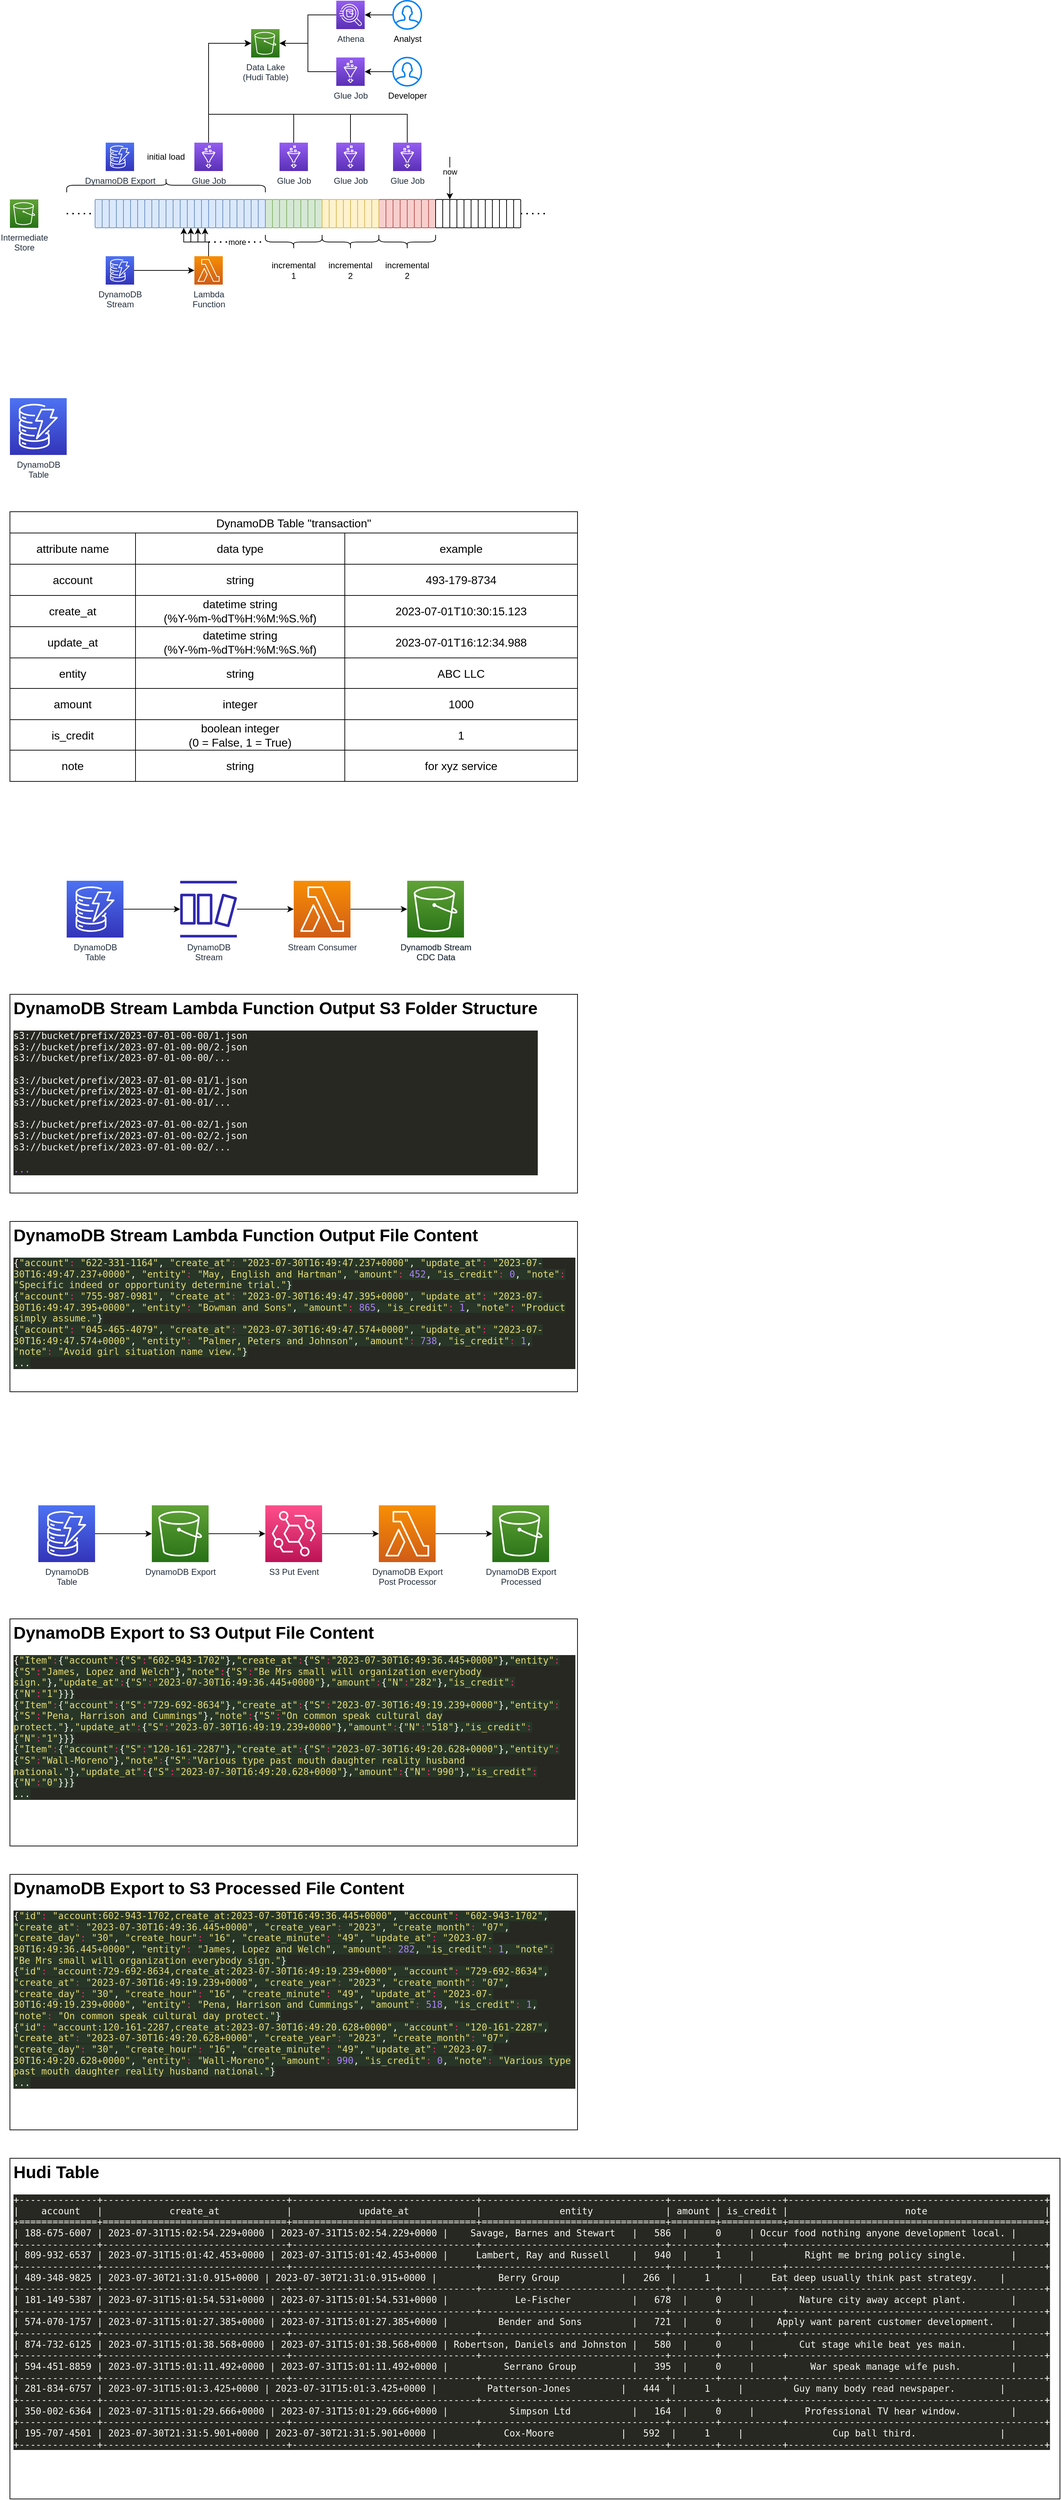<mxfile version="21.2.8" type="device">
  <diagram name="Page-1" id="-BKfB8V29GjrkI_bZ6R8">
    <mxGraphModel dx="1607" dy="988" grid="1" gridSize="10" guides="1" tooltips="1" connect="1" arrows="1" fold="1" page="1" pageScale="1" pageWidth="850" pageHeight="1100" math="0" shadow="0">
      <root>
        <mxCell id="0" />
        <mxCell id="1" parent="0" />
        <mxCell id="kNB7LvVhsgOCLm-9Cc_o-191" style="edgeStyle=orthogonalEdgeStyle;rounded=0;orthogonalLoop=1;jettySize=auto;html=1;exitX=1;exitY=0.5;exitDx=0;exitDy=0;exitPerimeter=0;" edge="1" parent="1" source="kNB7LvVhsgOCLm-9Cc_o-1" target="kNB7LvVhsgOCLm-9Cc_o-4">
          <mxGeometry relative="1" as="geometry" />
        </mxCell>
        <mxCell id="kNB7LvVhsgOCLm-9Cc_o-1" value="DynamoDB&lt;br&gt;Table" style="sketch=0;points=[[0,0,0],[0.25,0,0],[0.5,0,0],[0.75,0,0],[1,0,0],[0,1,0],[0.25,1,0],[0.5,1,0],[0.75,1,0],[1,1,0],[0,0.25,0],[0,0.5,0],[0,0.75,0],[1,0.25,0],[1,0.5,0],[1,0.75,0]];outlineConnect=0;fontColor=#232F3E;gradientColor=#4D72F3;gradientDirection=north;fillColor=#3334B9;strokeColor=#ffffff;dashed=0;verticalLabelPosition=bottom;verticalAlign=top;align=center;html=1;fontSize=12;fontStyle=0;aspect=fixed;shape=mxgraph.aws4.resourceIcon;resIcon=mxgraph.aws4.dynamodb;" vertex="1" parent="1">
          <mxGeometry x="120" y="1360" width="80" height="80" as="geometry" />
        </mxCell>
        <mxCell id="kNB7LvVhsgOCLm-9Cc_o-192" style="edgeStyle=orthogonalEdgeStyle;rounded=0;orthogonalLoop=1;jettySize=auto;html=1;entryX=0;entryY=0.5;entryDx=0;entryDy=0;entryPerimeter=0;" edge="1" parent="1" source="kNB7LvVhsgOCLm-9Cc_o-4" target="kNB7LvVhsgOCLm-9Cc_o-5">
          <mxGeometry relative="1" as="geometry" />
        </mxCell>
        <mxCell id="kNB7LvVhsgOCLm-9Cc_o-4" value="DynamoDB&lt;br&gt;Stream" style="sketch=0;outlineConnect=0;fontColor=#232F3E;gradientColor=none;fillColor=#2E27AD;strokeColor=none;dashed=0;verticalLabelPosition=bottom;verticalAlign=top;align=center;html=1;fontSize=12;fontStyle=0;aspect=fixed;pointerEvents=1;shape=mxgraph.aws4.dynamodb_stream;" vertex="1" parent="1">
          <mxGeometry x="280" y="1360" width="80" height="80" as="geometry" />
        </mxCell>
        <mxCell id="kNB7LvVhsgOCLm-9Cc_o-193" style="edgeStyle=orthogonalEdgeStyle;rounded=0;orthogonalLoop=1;jettySize=auto;html=1;exitX=1;exitY=0.5;exitDx=0;exitDy=0;exitPerimeter=0;entryX=0;entryY=0.5;entryDx=0;entryDy=0;entryPerimeter=0;" edge="1" parent="1" source="kNB7LvVhsgOCLm-9Cc_o-5" target="kNB7LvVhsgOCLm-9Cc_o-6">
          <mxGeometry relative="1" as="geometry" />
        </mxCell>
        <mxCell id="kNB7LvVhsgOCLm-9Cc_o-5" value="Stream Consumer" style="sketch=0;points=[[0,0,0],[0.25,0,0],[0.5,0,0],[0.75,0,0],[1,0,0],[0,1,0],[0.25,1,0],[0.5,1,0],[0.75,1,0],[1,1,0],[0,0.25,0],[0,0.5,0],[0,0.75,0],[1,0.25,0],[1,0.5,0],[1,0.75,0]];outlineConnect=0;fontColor=#232F3E;gradientColor=#F78E04;gradientDirection=north;fillColor=#D05C17;strokeColor=#ffffff;dashed=0;verticalLabelPosition=bottom;verticalAlign=top;align=center;html=1;fontSize=12;fontStyle=0;aspect=fixed;shape=mxgraph.aws4.resourceIcon;resIcon=mxgraph.aws4.lambda;" vertex="1" parent="1">
          <mxGeometry x="440" y="1360" width="80" height="80" as="geometry" />
        </mxCell>
        <mxCell id="kNB7LvVhsgOCLm-9Cc_o-6" value="Dynamodb Stream&lt;br&gt;CDC Data" style="sketch=0;points=[[0,0,0],[0.25,0,0],[0.5,0,0],[0.75,0,0],[1,0,0],[0,1,0],[0.25,1,0],[0.5,1,0],[0.75,1,0],[1,1,0],[0,0.25,0],[0,0.5,0],[0,0.75,0],[1,0.25,0],[1,0.5,0],[1,0.75,0]];outlineConnect=0;fontColor=#232F3E;gradientColor=#60A337;gradientDirection=north;fillColor=#277116;strokeColor=#ffffff;dashed=0;verticalLabelPosition=bottom;verticalAlign=top;align=center;html=1;fontSize=12;fontStyle=0;aspect=fixed;shape=mxgraph.aws4.resourceIcon;resIcon=mxgraph.aws4.s3;" vertex="1" parent="1">
          <mxGeometry x="600" y="1360" width="80" height="80" as="geometry" />
        </mxCell>
        <mxCell id="kNB7LvVhsgOCLm-9Cc_o-8" value="&lt;h1&gt;DynamoDB Stream Lambda Function Output S3 Folder Structure&lt;/h1&gt;&lt;div style=&quot;background-color: rgb(39, 40, 34); color: rgb(248, 248, 242); font-family: &amp;quot;JetBrains Mono&amp;quot;, monospace; font-size: 9.8pt;&quot;&gt;s3://bucket/prefix/2023-07-01-00-00/1.json&lt;br&gt;s3://bucket/prefix/2023-07-01-00-00/2.json&lt;br&gt;s3://bucket/prefix/2023-07-01-00-00/...&lt;br&gt;&lt;br&gt;s3://bucket/prefix/2023-07-01-00-01/1.json&lt;br&gt;s3://bucket/prefix/2023-07-01-00-01/2.json&lt;br&gt;s3://bucket/prefix/2023-07-01-00-01/...&lt;br&gt;&lt;br&gt;s3://bucket/prefix/2023-07-01-00-02/1.json&lt;br&gt;s3://bucket/prefix/2023-07-01-00-02/2.json&lt;br&gt;s3://bucket/prefix/2023-07-01-00-02/...&lt;br&gt;&lt;span style=&quot;color:#ae81ff;&quot;&gt;&lt;br&gt;&lt;/span&gt;&lt;span style=&quot;color:#ae81ff;&quot;&gt;...&lt;/span&gt;&lt;/div&gt;" style="text;html=1;strokeColor=default;fillColor=none;spacing=5;spacingTop=-20;whiteSpace=wrap;overflow=hidden;rounded=0;" vertex="1" parent="1">
          <mxGeometry x="40" y="1520" width="800" height="280" as="geometry" />
        </mxCell>
        <mxCell id="kNB7LvVhsgOCLm-9Cc_o-13" value="DynamoDB Table &quot;transaction&quot;" style="shape=table;startSize=30;container=1;collapsible=0;childLayout=tableLayout;strokeColor=default;fontSize=16;" vertex="1" parent="1">
          <mxGeometry x="40" y="840" width="800" height="380" as="geometry" />
        </mxCell>
        <mxCell id="kNB7LvVhsgOCLm-9Cc_o-14" value="" style="shape=tableRow;horizontal=0;startSize=0;swimlaneHead=0;swimlaneBody=0;strokeColor=inherit;top=0;left=0;bottom=0;right=0;collapsible=0;dropTarget=0;fillColor=none;points=[[0,0.5],[1,0.5]];portConstraint=eastwest;fontSize=16;" vertex="1" parent="kNB7LvVhsgOCLm-9Cc_o-13">
          <mxGeometry y="30" width="800" height="44" as="geometry" />
        </mxCell>
        <mxCell id="kNB7LvVhsgOCLm-9Cc_o-15" value="attribute name" style="shape=partialRectangle;html=1;whiteSpace=wrap;connectable=0;strokeColor=inherit;overflow=hidden;fillColor=none;top=0;left=0;bottom=0;right=0;pointerEvents=1;fontSize=16;" vertex="1" parent="kNB7LvVhsgOCLm-9Cc_o-14">
          <mxGeometry width="177" height="44" as="geometry">
            <mxRectangle width="177" height="44" as="alternateBounds" />
          </mxGeometry>
        </mxCell>
        <mxCell id="kNB7LvVhsgOCLm-9Cc_o-16" value="data type" style="shape=partialRectangle;html=1;whiteSpace=wrap;connectable=0;strokeColor=inherit;overflow=hidden;fillColor=none;top=0;left=0;bottom=0;right=0;pointerEvents=1;fontSize=16;" vertex="1" parent="kNB7LvVhsgOCLm-9Cc_o-14">
          <mxGeometry x="177" width="295" height="44" as="geometry">
            <mxRectangle width="295" height="44" as="alternateBounds" />
          </mxGeometry>
        </mxCell>
        <mxCell id="kNB7LvVhsgOCLm-9Cc_o-38" value="example" style="shape=partialRectangle;html=1;whiteSpace=wrap;connectable=0;strokeColor=inherit;overflow=hidden;fillColor=none;top=0;left=0;bottom=0;right=0;pointerEvents=1;fontSize=16;" vertex="1" parent="kNB7LvVhsgOCLm-9Cc_o-14">
          <mxGeometry x="472" width="328" height="44" as="geometry">
            <mxRectangle width="328" height="44" as="alternateBounds" />
          </mxGeometry>
        </mxCell>
        <mxCell id="kNB7LvVhsgOCLm-9Cc_o-18" value="" style="shape=tableRow;horizontal=0;startSize=0;swimlaneHead=0;swimlaneBody=0;strokeColor=inherit;top=0;left=0;bottom=0;right=0;collapsible=0;dropTarget=0;fillColor=none;points=[[0,0.5],[1,0.5]];portConstraint=eastwest;fontSize=16;" vertex="1" parent="kNB7LvVhsgOCLm-9Cc_o-13">
          <mxGeometry y="74" width="800" height="44" as="geometry" />
        </mxCell>
        <mxCell id="kNB7LvVhsgOCLm-9Cc_o-19" value="account" style="shape=partialRectangle;html=1;whiteSpace=wrap;connectable=0;strokeColor=inherit;overflow=hidden;fillColor=none;top=0;left=0;bottom=0;right=0;pointerEvents=1;fontSize=16;" vertex="1" parent="kNB7LvVhsgOCLm-9Cc_o-18">
          <mxGeometry width="177" height="44" as="geometry">
            <mxRectangle width="177" height="44" as="alternateBounds" />
          </mxGeometry>
        </mxCell>
        <mxCell id="kNB7LvVhsgOCLm-9Cc_o-20" value="string" style="shape=partialRectangle;html=1;whiteSpace=wrap;connectable=0;strokeColor=inherit;overflow=hidden;fillColor=none;top=0;left=0;bottom=0;right=0;pointerEvents=1;fontSize=16;" vertex="1" parent="kNB7LvVhsgOCLm-9Cc_o-18">
          <mxGeometry x="177" width="295" height="44" as="geometry">
            <mxRectangle width="295" height="44" as="alternateBounds" />
          </mxGeometry>
        </mxCell>
        <mxCell id="kNB7LvVhsgOCLm-9Cc_o-39" value="493-179-8734" style="shape=partialRectangle;html=1;whiteSpace=wrap;connectable=0;strokeColor=inherit;overflow=hidden;fillColor=none;top=0;left=0;bottom=0;right=0;pointerEvents=1;fontSize=16;" vertex="1" parent="kNB7LvVhsgOCLm-9Cc_o-18">
          <mxGeometry x="472" width="328" height="44" as="geometry">
            <mxRectangle width="328" height="44" as="alternateBounds" />
          </mxGeometry>
        </mxCell>
        <mxCell id="kNB7LvVhsgOCLm-9Cc_o-22" value="" style="shape=tableRow;horizontal=0;startSize=0;swimlaneHead=0;swimlaneBody=0;strokeColor=inherit;top=0;left=0;bottom=0;right=0;collapsible=0;dropTarget=0;fillColor=none;points=[[0,0.5],[1,0.5]];portConstraint=eastwest;fontSize=16;" vertex="1" parent="kNB7LvVhsgOCLm-9Cc_o-13">
          <mxGeometry y="118" width="800" height="44" as="geometry" />
        </mxCell>
        <mxCell id="kNB7LvVhsgOCLm-9Cc_o-23" value="create_at" style="shape=partialRectangle;html=1;whiteSpace=wrap;connectable=0;strokeColor=inherit;overflow=hidden;fillColor=none;top=0;left=0;bottom=0;right=0;pointerEvents=1;fontSize=16;" vertex="1" parent="kNB7LvVhsgOCLm-9Cc_o-22">
          <mxGeometry width="177" height="44" as="geometry">
            <mxRectangle width="177" height="44" as="alternateBounds" />
          </mxGeometry>
        </mxCell>
        <mxCell id="kNB7LvVhsgOCLm-9Cc_o-24" value="datetime string&lt;br&gt;(%Y-%m-%dT%H:%M:%S.%f)" style="shape=partialRectangle;html=1;whiteSpace=wrap;connectable=0;strokeColor=inherit;overflow=hidden;fillColor=none;top=0;left=0;bottom=0;right=0;pointerEvents=1;fontSize=16;" vertex="1" parent="kNB7LvVhsgOCLm-9Cc_o-22">
          <mxGeometry x="177" width="295" height="44" as="geometry">
            <mxRectangle width="295" height="44" as="alternateBounds" />
          </mxGeometry>
        </mxCell>
        <mxCell id="kNB7LvVhsgOCLm-9Cc_o-40" value="2023-07-01T10:30:15.123" style="shape=partialRectangle;html=1;whiteSpace=wrap;connectable=0;strokeColor=inherit;overflow=hidden;fillColor=none;top=0;left=0;bottom=0;right=0;pointerEvents=1;fontSize=16;" vertex="1" parent="kNB7LvVhsgOCLm-9Cc_o-22">
          <mxGeometry x="472" width="328" height="44" as="geometry">
            <mxRectangle width="328" height="44" as="alternateBounds" />
          </mxGeometry>
        </mxCell>
        <mxCell id="kNB7LvVhsgOCLm-9Cc_o-26" style="shape=tableRow;horizontal=0;startSize=0;swimlaneHead=0;swimlaneBody=0;strokeColor=inherit;top=0;left=0;bottom=0;right=0;collapsible=0;dropTarget=0;fillColor=none;points=[[0,0.5],[1,0.5]];portConstraint=eastwest;fontSize=16;" vertex="1" parent="kNB7LvVhsgOCLm-9Cc_o-13">
          <mxGeometry y="162" width="800" height="44" as="geometry" />
        </mxCell>
        <mxCell id="kNB7LvVhsgOCLm-9Cc_o-27" value="update_at" style="shape=partialRectangle;html=1;whiteSpace=wrap;connectable=0;strokeColor=inherit;overflow=hidden;fillColor=none;top=0;left=0;bottom=0;right=0;pointerEvents=1;fontSize=16;" vertex="1" parent="kNB7LvVhsgOCLm-9Cc_o-26">
          <mxGeometry width="177" height="44" as="geometry">
            <mxRectangle width="177" height="44" as="alternateBounds" />
          </mxGeometry>
        </mxCell>
        <mxCell id="kNB7LvVhsgOCLm-9Cc_o-28" value="&lt;meta charset=&quot;utf-8&quot;&gt;&lt;span style=&quot;color: rgb(0, 0, 0); font-family: Helvetica; font-size: 16px; font-style: normal; font-variant-ligatures: normal; font-variant-caps: normal; font-weight: 400; letter-spacing: normal; orphans: 2; text-align: center; text-indent: 0px; text-transform: none; widows: 2; word-spacing: 0px; -webkit-text-stroke-width: 0px; background-color: rgb(251, 251, 251); text-decoration-thickness: initial; text-decoration-style: initial; text-decoration-color: initial; float: none; display: inline !important;&quot;&gt;datetime string&lt;/span&gt;&lt;br style=&quot;border-color: var(--border-color); color: rgb(0, 0, 0); font-family: Helvetica; font-size: 16px; font-style: normal; font-variant-ligatures: normal; font-variant-caps: normal; font-weight: 400; letter-spacing: normal; orphans: 2; text-align: center; text-indent: 0px; text-transform: none; widows: 2; word-spacing: 0px; -webkit-text-stroke-width: 0px; background-color: rgb(251, 251, 251); text-decoration-thickness: initial; text-decoration-style: initial; text-decoration-color: initial;&quot;&gt;&lt;span style=&quot;color: rgb(0, 0, 0); font-family: Helvetica; font-size: 16px; font-style: normal; font-variant-ligatures: normal; font-variant-caps: normal; font-weight: 400; letter-spacing: normal; orphans: 2; text-align: center; text-indent: 0px; text-transform: none; widows: 2; word-spacing: 0px; -webkit-text-stroke-width: 0px; background-color: rgb(251, 251, 251); text-decoration-thickness: initial; text-decoration-style: initial; text-decoration-color: initial; float: none; display: inline !important;&quot;&gt;(%Y-%m-%dT%H:%M:%S.%f)&lt;/span&gt;" style="shape=partialRectangle;html=1;whiteSpace=wrap;connectable=0;strokeColor=inherit;overflow=hidden;fillColor=none;top=0;left=0;bottom=0;right=0;pointerEvents=1;fontSize=16;" vertex="1" parent="kNB7LvVhsgOCLm-9Cc_o-26">
          <mxGeometry x="177" width="295" height="44" as="geometry">
            <mxRectangle width="295" height="44" as="alternateBounds" />
          </mxGeometry>
        </mxCell>
        <mxCell id="kNB7LvVhsgOCLm-9Cc_o-41" value="2023-07-01T16:12:34.988" style="shape=partialRectangle;html=1;whiteSpace=wrap;connectable=0;strokeColor=inherit;overflow=hidden;fillColor=none;top=0;left=0;bottom=0;right=0;pointerEvents=1;fontSize=16;" vertex="1" parent="kNB7LvVhsgOCLm-9Cc_o-26">
          <mxGeometry x="472" width="328" height="44" as="geometry">
            <mxRectangle width="328" height="44" as="alternateBounds" />
          </mxGeometry>
        </mxCell>
        <mxCell id="kNB7LvVhsgOCLm-9Cc_o-29" style="shape=tableRow;horizontal=0;startSize=0;swimlaneHead=0;swimlaneBody=0;strokeColor=inherit;top=0;left=0;bottom=0;right=0;collapsible=0;dropTarget=0;fillColor=none;points=[[0,0.5],[1,0.5]];portConstraint=eastwest;fontSize=16;" vertex="1" parent="kNB7LvVhsgOCLm-9Cc_o-13">
          <mxGeometry y="206" width="800" height="43" as="geometry" />
        </mxCell>
        <mxCell id="kNB7LvVhsgOCLm-9Cc_o-30" value="entity" style="shape=partialRectangle;html=1;whiteSpace=wrap;connectable=0;strokeColor=inherit;overflow=hidden;fillColor=none;top=0;left=0;bottom=0;right=0;pointerEvents=1;fontSize=16;" vertex="1" parent="kNB7LvVhsgOCLm-9Cc_o-29">
          <mxGeometry width="177" height="43" as="geometry">
            <mxRectangle width="177" height="43" as="alternateBounds" />
          </mxGeometry>
        </mxCell>
        <mxCell id="kNB7LvVhsgOCLm-9Cc_o-31" value="string" style="shape=partialRectangle;html=1;whiteSpace=wrap;connectable=0;strokeColor=inherit;overflow=hidden;fillColor=none;top=0;left=0;bottom=0;right=0;pointerEvents=1;fontSize=16;" vertex="1" parent="kNB7LvVhsgOCLm-9Cc_o-29">
          <mxGeometry x="177" width="295" height="43" as="geometry">
            <mxRectangle width="295" height="43" as="alternateBounds" />
          </mxGeometry>
        </mxCell>
        <mxCell id="kNB7LvVhsgOCLm-9Cc_o-42" value="ABC LLC" style="shape=partialRectangle;html=1;whiteSpace=wrap;connectable=0;strokeColor=inherit;overflow=hidden;fillColor=none;top=0;left=0;bottom=0;right=0;pointerEvents=1;fontSize=16;" vertex="1" parent="kNB7LvVhsgOCLm-9Cc_o-29">
          <mxGeometry x="472" width="328" height="43" as="geometry">
            <mxRectangle width="328" height="43" as="alternateBounds" />
          </mxGeometry>
        </mxCell>
        <mxCell id="kNB7LvVhsgOCLm-9Cc_o-32" style="shape=tableRow;horizontal=0;startSize=0;swimlaneHead=0;swimlaneBody=0;strokeColor=inherit;top=0;left=0;bottom=0;right=0;collapsible=0;dropTarget=0;fillColor=none;points=[[0,0.5],[1,0.5]];portConstraint=eastwest;fontSize=16;" vertex="1" parent="kNB7LvVhsgOCLm-9Cc_o-13">
          <mxGeometry y="249" width="800" height="44" as="geometry" />
        </mxCell>
        <mxCell id="kNB7LvVhsgOCLm-9Cc_o-33" value="amount" style="shape=partialRectangle;html=1;whiteSpace=wrap;connectable=0;strokeColor=inherit;overflow=hidden;fillColor=none;top=0;left=0;bottom=0;right=0;pointerEvents=1;fontSize=16;" vertex="1" parent="kNB7LvVhsgOCLm-9Cc_o-32">
          <mxGeometry width="177" height="44" as="geometry">
            <mxRectangle width="177" height="44" as="alternateBounds" />
          </mxGeometry>
        </mxCell>
        <mxCell id="kNB7LvVhsgOCLm-9Cc_o-34" value="integer" style="shape=partialRectangle;html=1;whiteSpace=wrap;connectable=0;strokeColor=inherit;overflow=hidden;fillColor=none;top=0;left=0;bottom=0;right=0;pointerEvents=1;fontSize=16;" vertex="1" parent="kNB7LvVhsgOCLm-9Cc_o-32">
          <mxGeometry x="177" width="295" height="44" as="geometry">
            <mxRectangle width="295" height="44" as="alternateBounds" />
          </mxGeometry>
        </mxCell>
        <mxCell id="kNB7LvVhsgOCLm-9Cc_o-43" value="1000" style="shape=partialRectangle;html=1;whiteSpace=wrap;connectable=0;strokeColor=inherit;overflow=hidden;fillColor=none;top=0;left=0;bottom=0;right=0;pointerEvents=1;fontSize=16;" vertex="1" parent="kNB7LvVhsgOCLm-9Cc_o-32">
          <mxGeometry x="472" width="328" height="44" as="geometry">
            <mxRectangle width="328" height="44" as="alternateBounds" />
          </mxGeometry>
        </mxCell>
        <mxCell id="kNB7LvVhsgOCLm-9Cc_o-52" style="shape=tableRow;horizontal=0;startSize=0;swimlaneHead=0;swimlaneBody=0;strokeColor=inherit;top=0;left=0;bottom=0;right=0;collapsible=0;dropTarget=0;fillColor=none;points=[[0,0.5],[1,0.5]];portConstraint=eastwest;fontSize=16;" vertex="1" parent="kNB7LvVhsgOCLm-9Cc_o-13">
          <mxGeometry y="293" width="800" height="43" as="geometry" />
        </mxCell>
        <mxCell id="kNB7LvVhsgOCLm-9Cc_o-53" value="is_credit" style="shape=partialRectangle;html=1;whiteSpace=wrap;connectable=0;strokeColor=inherit;overflow=hidden;fillColor=none;top=0;left=0;bottom=0;right=0;pointerEvents=1;fontSize=16;" vertex="1" parent="kNB7LvVhsgOCLm-9Cc_o-52">
          <mxGeometry width="177" height="43" as="geometry">
            <mxRectangle width="177" height="43" as="alternateBounds" />
          </mxGeometry>
        </mxCell>
        <mxCell id="kNB7LvVhsgOCLm-9Cc_o-54" value="boolean integer&lt;br&gt;(0 = False, 1 = True)" style="shape=partialRectangle;html=1;whiteSpace=wrap;connectable=0;strokeColor=inherit;overflow=hidden;fillColor=none;top=0;left=0;bottom=0;right=0;pointerEvents=1;fontSize=16;" vertex="1" parent="kNB7LvVhsgOCLm-9Cc_o-52">
          <mxGeometry x="177" width="295" height="43" as="geometry">
            <mxRectangle width="295" height="43" as="alternateBounds" />
          </mxGeometry>
        </mxCell>
        <mxCell id="kNB7LvVhsgOCLm-9Cc_o-55" value="1" style="shape=partialRectangle;html=1;whiteSpace=wrap;connectable=0;strokeColor=inherit;overflow=hidden;fillColor=none;top=0;left=0;bottom=0;right=0;pointerEvents=1;fontSize=16;" vertex="1" parent="kNB7LvVhsgOCLm-9Cc_o-52">
          <mxGeometry x="472" width="328" height="43" as="geometry">
            <mxRectangle width="328" height="43" as="alternateBounds" />
          </mxGeometry>
        </mxCell>
        <mxCell id="kNB7LvVhsgOCLm-9Cc_o-35" style="shape=tableRow;horizontal=0;startSize=0;swimlaneHead=0;swimlaneBody=0;strokeColor=inherit;top=0;left=0;bottom=0;right=0;collapsible=0;dropTarget=0;fillColor=none;points=[[0,0.5],[1,0.5]];portConstraint=eastwest;fontSize=16;" vertex="1" parent="kNB7LvVhsgOCLm-9Cc_o-13">
          <mxGeometry y="336" width="800" height="44" as="geometry" />
        </mxCell>
        <mxCell id="kNB7LvVhsgOCLm-9Cc_o-36" value="note" style="shape=partialRectangle;html=1;whiteSpace=wrap;connectable=0;strokeColor=inherit;overflow=hidden;fillColor=none;top=0;left=0;bottom=0;right=0;pointerEvents=1;fontSize=16;" vertex="1" parent="kNB7LvVhsgOCLm-9Cc_o-35">
          <mxGeometry width="177" height="44" as="geometry">
            <mxRectangle width="177" height="44" as="alternateBounds" />
          </mxGeometry>
        </mxCell>
        <mxCell id="kNB7LvVhsgOCLm-9Cc_o-37" value="string" style="shape=partialRectangle;html=1;whiteSpace=wrap;connectable=0;strokeColor=inherit;overflow=hidden;fillColor=none;top=0;left=0;bottom=0;right=0;pointerEvents=1;fontSize=16;" vertex="1" parent="kNB7LvVhsgOCLm-9Cc_o-35">
          <mxGeometry x="177" width="295" height="44" as="geometry">
            <mxRectangle width="295" height="44" as="alternateBounds" />
          </mxGeometry>
        </mxCell>
        <mxCell id="kNB7LvVhsgOCLm-9Cc_o-44" value="for xyz service" style="shape=partialRectangle;html=1;whiteSpace=wrap;connectable=0;strokeColor=inherit;overflow=hidden;fillColor=none;top=0;left=0;bottom=0;right=0;pointerEvents=1;fontSize=16;" vertex="1" parent="kNB7LvVhsgOCLm-9Cc_o-35">
          <mxGeometry x="472" width="328" height="44" as="geometry">
            <mxRectangle width="328" height="44" as="alternateBounds" />
          </mxGeometry>
        </mxCell>
        <mxCell id="kNB7LvVhsgOCLm-9Cc_o-56" value="&lt;h1&gt;DynamoDB Stream Lambda Function Output File Content&lt;/h1&gt;&lt;div style=&quot;background-color: rgb(39, 40, 34); color: rgb(248, 248, 242); font-family: &amp;quot;JetBrains Mono&amp;quot;, monospace; font-size: 9.8pt;&quot;&gt;{&lt;span style=&quot;color:#e6db74;background-color:#273627;&quot;&gt;&quot;account&quot;&lt;/span&gt;&lt;span style=&quot;color:#f92672;background-color:#273627;&quot;&gt;: &lt;/span&gt;&lt;span style=&quot;color:#e6db74;background-color:#273627;&quot;&gt;&quot;622-331-1164&quot;&lt;/span&gt;&lt;span style=&quot;background-color:#273627;&quot;&gt;, &lt;/span&gt;&lt;span style=&quot;color:#e6db74;background-color:#273627;&quot;&gt;&quot;create_at&quot;&lt;/span&gt;&lt;span style=&quot;color:#f92672;background-color:#273627;&quot;&gt;: &lt;/span&gt;&lt;span style=&quot;color:#e6db74;background-color:#273627;&quot;&gt;&quot;2023-07-30T16:49:47.237+0000&quot;&lt;/span&gt;&lt;span style=&quot;background-color:#273627;&quot;&gt;, &lt;/span&gt;&lt;span style=&quot;color:#e6db74;background-color:#273627;&quot;&gt;&quot;update_at&quot;&lt;/span&gt;&lt;span style=&quot;color:#f92672;background-color:#273627;&quot;&gt;: &lt;/span&gt;&lt;span style=&quot;color:#e6db74;background-color:#273627;&quot;&gt;&quot;2023-07-30T16:49:47.237+0000&quot;&lt;/span&gt;&lt;span style=&quot;background-color:#273627;&quot;&gt;, &lt;/span&gt;&lt;span style=&quot;color:#e6db74;background-color:#273627;&quot;&gt;&quot;entity&quot;&lt;/span&gt;&lt;span style=&quot;color:#f92672;background-color:#273627;&quot;&gt;: &lt;/span&gt;&lt;span style=&quot;color:#e6db74;background-color:#273627;&quot;&gt;&quot;May, English and Hartman&quot;&lt;/span&gt;&lt;span style=&quot;background-color:#273627;&quot;&gt;, &lt;/span&gt;&lt;span style=&quot;color:#e6db74;background-color:#273627;&quot;&gt;&quot;amount&quot;&lt;/span&gt;&lt;span style=&quot;color:#f92672;background-color:#273627;&quot;&gt;: &lt;/span&gt;&lt;span style=&quot;color:#ae81ff;background-color:#273627;&quot;&gt;452&lt;/span&gt;&lt;span style=&quot;background-color:#273627;&quot;&gt;, &lt;/span&gt;&lt;span style=&quot;color:#e6db74;background-color:#273627;&quot;&gt;&quot;is_credit&quot;&lt;/span&gt;&lt;span style=&quot;color:#f92672;background-color:#273627;&quot;&gt;: &lt;/span&gt;&lt;span style=&quot;color:#ae81ff;background-color:#273627;&quot;&gt;0&lt;/span&gt;&lt;span style=&quot;background-color:#273627;&quot;&gt;, &lt;/span&gt;&lt;span style=&quot;color:#e6db74;background-color:#273627;&quot;&gt;&quot;note&quot;&lt;/span&gt;&lt;span style=&quot;color:#f92672;background-color:#273627;&quot;&gt;: &lt;/span&gt;&lt;span style=&quot;color:#e6db74;background-color:#273627;&quot;&gt;&quot;Specific indeed or opportunity determine trial.&quot;&lt;/span&gt;&lt;span style=&quot;background-color:#273627;&quot;&gt;}&lt;br&gt;&lt;/span&gt;&lt;span style=&quot;background-color:#273627;&quot;&gt;{&lt;/span&gt;&lt;span style=&quot;color:#e6db74;background-color:#273627;&quot;&gt;&quot;account&quot;&lt;/span&gt;&lt;span style=&quot;color:#f92672;background-color:#273627;&quot;&gt;: &lt;/span&gt;&lt;span style=&quot;color:#e6db74;background-color:#273627;&quot;&gt;&quot;755-987-0981&quot;&lt;/span&gt;&lt;span style=&quot;background-color:#273627;&quot;&gt;, &lt;/span&gt;&lt;span style=&quot;color:#e6db74;background-color:#273627;&quot;&gt;&quot;create_at&quot;&lt;/span&gt;&lt;span style=&quot;color:#f92672;background-color:#273627;&quot;&gt;: &lt;/span&gt;&lt;span style=&quot;color:#e6db74;background-color:#273627;&quot;&gt;&quot;2023-07-30T16:49:47.395+0000&quot;&lt;/span&gt;&lt;span style=&quot;background-color:#273627;&quot;&gt;, &lt;/span&gt;&lt;span style=&quot;color:#e6db74;background-color:#273627;&quot;&gt;&quot;update_at&quot;&lt;/span&gt;&lt;span style=&quot;color:#f92672;background-color:#273627;&quot;&gt;: &lt;/span&gt;&lt;span style=&quot;color:#e6db74;background-color:#273627;&quot;&gt;&quot;2023-07-30T16:49:47.395+0000&quot;&lt;/span&gt;&lt;span style=&quot;background-color:#273627;&quot;&gt;, &lt;/span&gt;&lt;span style=&quot;color:#e6db74;background-color:#273627;&quot;&gt;&quot;entity&quot;&lt;/span&gt;&lt;span style=&quot;color:#f92672;background-color:#273627;&quot;&gt;: &lt;/span&gt;&lt;span style=&quot;color:#e6db74;background-color:#273627;&quot;&gt;&quot;Bowman and Sons&quot;&lt;/span&gt;&lt;span style=&quot;background-color:#273627;&quot;&gt;, &lt;/span&gt;&lt;span style=&quot;color:#e6db74;background-color:#273627;&quot;&gt;&quot;amount&quot;&lt;/span&gt;&lt;span style=&quot;color:#f92672;background-color:#273627;&quot;&gt;: &lt;/span&gt;&lt;span style=&quot;color:#ae81ff;background-color:#273627;&quot;&gt;865&lt;/span&gt;&lt;span style=&quot;background-color:#273627;&quot;&gt;, &lt;/span&gt;&lt;span style=&quot;color:#e6db74;background-color:#273627;&quot;&gt;&quot;is_credit&quot;&lt;/span&gt;&lt;span style=&quot;color:#f92672;background-color:#273627;&quot;&gt;: &lt;/span&gt;&lt;span style=&quot;color:#ae81ff;background-color:#273627;&quot;&gt;1&lt;/span&gt;&lt;span style=&quot;background-color:#273627;&quot;&gt;, &lt;/span&gt;&lt;span style=&quot;color:#e6db74;background-color:#273627;&quot;&gt;&quot;note&quot;&lt;/span&gt;&lt;span style=&quot;color:#f92672;background-color:#273627;&quot;&gt;: &lt;/span&gt;&lt;span style=&quot;color:#e6db74;background-color:#273627;&quot;&gt;&quot;Product simply assume.&quot;&lt;/span&gt;&lt;span style=&quot;background-color:#273627;&quot;&gt;}&lt;br&gt;&lt;/span&gt;&lt;span style=&quot;background-color:#273627;&quot;&gt;{&lt;/span&gt;&lt;span style=&quot;color:#e6db74;background-color:#273627;&quot;&gt;&quot;account&quot;&lt;/span&gt;&lt;span style=&quot;color:#f92672;background-color:#273627;&quot;&gt;: &lt;/span&gt;&lt;span style=&quot;color:#e6db74;background-color:#273627;&quot;&gt;&quot;045-465-4079&quot;&lt;/span&gt;&lt;span style=&quot;background-color:#273627;&quot;&gt;, &lt;/span&gt;&lt;span style=&quot;color:#e6db74;background-color:#273627;&quot;&gt;&quot;create_at&quot;&lt;/span&gt;&lt;span style=&quot;color:#f92672;background-color:#273627;&quot;&gt;: &lt;/span&gt;&lt;span style=&quot;color:#e6db74;background-color:#273627;&quot;&gt;&quot;2023-07-30T16:49:47.574+0000&quot;&lt;/span&gt;&lt;span style=&quot;background-color:#273627;&quot;&gt;, &lt;/span&gt;&lt;span style=&quot;color:#e6db74;background-color:#273627;&quot;&gt;&quot;update_at&quot;&lt;/span&gt;&lt;span style=&quot;color:#f92672;background-color:#273627;&quot;&gt;: &lt;/span&gt;&lt;span style=&quot;color:#e6db74;background-color:#273627;&quot;&gt;&quot;2023-07-30T16:49:47.574+0000&quot;&lt;/span&gt;&lt;span style=&quot;background-color:#273627;&quot;&gt;, &lt;/span&gt;&lt;span style=&quot;color:#e6db74;background-color:#273627;&quot;&gt;&quot;entity&quot;&lt;/span&gt;&lt;span style=&quot;color:#f92672;background-color:#273627;&quot;&gt;: &lt;/span&gt;&lt;span style=&quot;color:#e6db74;background-color:#273627;&quot;&gt;&quot;Palmer, Peters and Johnson&quot;&lt;/span&gt;&lt;span style=&quot;background-color:#273627;&quot;&gt;, &lt;/span&gt;&lt;span style=&quot;color:#e6db74;background-color:#273627;&quot;&gt;&quot;amount&quot;&lt;/span&gt;&lt;span style=&quot;color:#f92672;background-color:#273627;&quot;&gt;: &lt;/span&gt;&lt;span style=&quot;color:#ae81ff;background-color:#273627;&quot;&gt;738&lt;/span&gt;&lt;span style=&quot;background-color:#273627;&quot;&gt;, &lt;/span&gt;&lt;span style=&quot;color:#e6db74;background-color:#273627;&quot;&gt;&quot;is_credit&quot;&lt;/span&gt;&lt;span style=&quot;color:#f92672;background-color:#273627;&quot;&gt;: &lt;/span&gt;&lt;span style=&quot;color:#ae81ff;background-color:#273627;&quot;&gt;1&lt;/span&gt;&lt;span style=&quot;background-color:#273627;&quot;&gt;, &lt;/span&gt;&lt;span style=&quot;color:#e6db74;background-color:#273627;&quot;&gt;&quot;note&quot;&lt;/span&gt;&lt;span style=&quot;color:#f92672;background-color:#273627;&quot;&gt;: &lt;/span&gt;&lt;span style=&quot;color:#e6db74;background-color:#273627;&quot;&gt;&quot;Avoid girl situation name view.&quot;&lt;/span&gt;&lt;span style=&quot;background-color:#273627;&quot;&gt;}&lt;br&gt;&lt;/span&gt;&lt;span style=&quot;background-color:#273627;&quot;&gt;...&lt;/span&gt;&lt;/div&gt;" style="text;html=1;strokeColor=default;fillColor=none;spacing=5;spacingTop=-20;whiteSpace=wrap;overflow=hidden;rounded=0;" vertex="1" parent="1">
          <mxGeometry x="40" y="1840" width="800" height="240" as="geometry" />
        </mxCell>
        <mxCell id="kNB7LvVhsgOCLm-9Cc_o-57" value="&lt;h1&gt;DynamoDB Export to S3 Output File Content&lt;/h1&gt;&lt;div style=&quot;background-color: rgb(39, 40, 34); color: rgb(248, 248, 242); font-family: &amp;quot;JetBrains Mono&amp;quot;, monospace; font-size: 9.8pt;&quot;&gt;{&lt;span style=&quot;color:#e6db74;background-color:#273627;&quot;&gt;&quot;Item&quot;&lt;/span&gt;&lt;span style=&quot;color:#f92672;background-color:#273627;&quot;&gt;:&lt;/span&gt;&lt;span style=&quot;background-color:#273627;&quot;&gt;{&lt;/span&gt;&lt;span style=&quot;color:#e6db74;background-color:#273627;&quot;&gt;&quot;account&quot;&lt;/span&gt;&lt;span style=&quot;color:#f92672;background-color:#273627;&quot;&gt;:&lt;/span&gt;&lt;span style=&quot;background-color:#273627;&quot;&gt;{&lt;/span&gt;&lt;span style=&quot;color:#e6db74;background-color:#273627;&quot;&gt;&quot;S&quot;&lt;/span&gt;&lt;span style=&quot;color:#f92672;background-color:#273627;&quot;&gt;:&lt;/span&gt;&lt;span style=&quot;color:#e6db74;background-color:#273627;&quot;&gt;&quot;602-943-1702&quot;&lt;/span&gt;&lt;span style=&quot;background-color:#273627;&quot;&gt;},&lt;/span&gt;&lt;span style=&quot;color:#e6db74;background-color:#273627;&quot;&gt;&quot;create_at&quot;&lt;/span&gt;&lt;span style=&quot;color:#f92672;background-color:#273627;&quot;&gt;:&lt;/span&gt;&lt;span style=&quot;background-color:#273627;&quot;&gt;{&lt;/span&gt;&lt;span style=&quot;color:#e6db74;background-color:#273627;&quot;&gt;&quot;S&quot;&lt;/span&gt;&lt;span style=&quot;color:#f92672;background-color:#273627;&quot;&gt;:&lt;/span&gt;&lt;span style=&quot;color:#e6db74;background-color:#273627;&quot;&gt;&quot;2023-07-30T16:49:36.445+0000&quot;&lt;/span&gt;&lt;span style=&quot;background-color:#273627;&quot;&gt;},&lt;/span&gt;&lt;span style=&quot;color:#e6db74;background-color:#273627;&quot;&gt;&quot;entity&quot;&lt;/span&gt;&lt;span style=&quot;color:#f92672;background-color:#273627;&quot;&gt;:&lt;/span&gt;&lt;span style=&quot;background-color:#273627;&quot;&gt;{&lt;/span&gt;&lt;span style=&quot;color:#e6db74;background-color:#273627;&quot;&gt;&quot;S&quot;&lt;/span&gt;&lt;span style=&quot;color:#f92672;background-color:#273627;&quot;&gt;:&lt;/span&gt;&lt;span style=&quot;color:#e6db74;background-color:#273627;&quot;&gt;&quot;James, Lopez and Welch&quot;&lt;/span&gt;&lt;span style=&quot;background-color:#273627;&quot;&gt;},&lt;/span&gt;&lt;span style=&quot;color:#e6db74;background-color:#273627;&quot;&gt;&quot;note&quot;&lt;/span&gt;&lt;span style=&quot;color:#f92672;background-color:#273627;&quot;&gt;:&lt;/span&gt;&lt;span style=&quot;background-color:#273627;&quot;&gt;{&lt;/span&gt;&lt;span style=&quot;color:#e6db74;background-color:#273627;&quot;&gt;&quot;S&quot;&lt;/span&gt;&lt;span style=&quot;color:#f92672;background-color:#273627;&quot;&gt;:&lt;/span&gt;&lt;span style=&quot;color:#e6db74;background-color:#273627;&quot;&gt;&quot;Be Mrs small will organization everybody sign.&quot;&lt;/span&gt;&lt;span style=&quot;background-color:#273627;&quot;&gt;},&lt;/span&gt;&lt;span style=&quot;color:#e6db74;background-color:#273627;&quot;&gt;&quot;update_at&quot;&lt;/span&gt;&lt;span style=&quot;color:#f92672;background-color:#273627;&quot;&gt;:&lt;/span&gt;&lt;span style=&quot;background-color:#273627;&quot;&gt;{&lt;/span&gt;&lt;span style=&quot;color:#e6db74;background-color:#273627;&quot;&gt;&quot;S&quot;&lt;/span&gt;&lt;span style=&quot;color:#f92672;background-color:#273627;&quot;&gt;:&lt;/span&gt;&lt;span style=&quot;color:#e6db74;background-color:#273627;&quot;&gt;&quot;2023-07-30T16:49:36.445+0000&quot;&lt;/span&gt;&lt;span style=&quot;background-color:#273627;&quot;&gt;},&lt;/span&gt;&lt;span style=&quot;color:#e6db74;background-color:#273627;&quot;&gt;&quot;amount&quot;&lt;/span&gt;&lt;span style=&quot;color:#f92672;background-color:#273627;&quot;&gt;:&lt;/span&gt;&lt;span style=&quot;background-color:#273627;&quot;&gt;{&lt;/span&gt;&lt;span style=&quot;color:#e6db74;background-color:#273627;&quot;&gt;&quot;N&quot;&lt;/span&gt;&lt;span style=&quot;color:#f92672;background-color:#273627;&quot;&gt;:&lt;/span&gt;&lt;span style=&quot;color:#e6db74;background-color:#273627;&quot;&gt;&quot;282&quot;&lt;/span&gt;&lt;span style=&quot;background-color:#273627;&quot;&gt;},&lt;/span&gt;&lt;span style=&quot;color:#e6db74;background-color:#273627;&quot;&gt;&quot;is_credit&quot;&lt;/span&gt;&lt;span style=&quot;color:#f92672;background-color:#273627;&quot;&gt;:&lt;/span&gt;&lt;span style=&quot;background-color:#273627;&quot;&gt;{&lt;/span&gt;&lt;span style=&quot;color:#e6db74;background-color:#273627;&quot;&gt;&quot;N&quot;&lt;/span&gt;&lt;span style=&quot;color:#f92672;background-color:#273627;&quot;&gt;:&lt;/span&gt;&lt;span style=&quot;color:#e6db74;background-color:#273627;&quot;&gt;&quot;1&quot;&lt;/span&gt;&lt;span style=&quot;background-color:#273627;&quot;&gt;}}}&lt;br&gt;&lt;/span&gt;&lt;span style=&quot;background-color:#273627;&quot;&gt;{&lt;/span&gt;&lt;span style=&quot;color:#e6db74;background-color:#273627;&quot;&gt;&quot;Item&quot;&lt;/span&gt;&lt;span style=&quot;color:#f92672;background-color:#273627;&quot;&gt;:&lt;/span&gt;&lt;span style=&quot;background-color:#273627;&quot;&gt;{&lt;/span&gt;&lt;span style=&quot;color:#e6db74;background-color:#273627;&quot;&gt;&quot;account&quot;&lt;/span&gt;&lt;span style=&quot;color:#f92672;background-color:#273627;&quot;&gt;:&lt;/span&gt;&lt;span style=&quot;background-color:#273627;&quot;&gt;{&lt;/span&gt;&lt;span style=&quot;color:#e6db74;background-color:#273627;&quot;&gt;&quot;S&quot;&lt;/span&gt;&lt;span style=&quot;color:#f92672;background-color:#273627;&quot;&gt;:&lt;/span&gt;&lt;span style=&quot;color:#e6db74;background-color:#273627;&quot;&gt;&quot;729-692-8634&quot;&lt;/span&gt;&lt;span style=&quot;background-color:#273627;&quot;&gt;},&lt;/span&gt;&lt;span style=&quot;color:#e6db74;background-color:#273627;&quot;&gt;&quot;create_at&quot;&lt;/span&gt;&lt;span style=&quot;color:#f92672;background-color:#273627;&quot;&gt;:&lt;/span&gt;&lt;span style=&quot;background-color:#273627;&quot;&gt;{&lt;/span&gt;&lt;span style=&quot;color:#e6db74;background-color:#273627;&quot;&gt;&quot;S&quot;&lt;/span&gt;&lt;span style=&quot;color:#f92672;background-color:#273627;&quot;&gt;:&lt;/span&gt;&lt;span style=&quot;color:#e6db74;background-color:#273627;&quot;&gt;&quot;2023-07-30T16:49:19.239+0000&quot;&lt;/span&gt;&lt;span style=&quot;background-color:#273627;&quot;&gt;},&lt;/span&gt;&lt;span style=&quot;color:#e6db74;background-color:#273627;&quot;&gt;&quot;entity&quot;&lt;/span&gt;&lt;span style=&quot;color:#f92672;background-color:#273627;&quot;&gt;:&lt;/span&gt;&lt;span style=&quot;background-color:#273627;&quot;&gt;{&lt;/span&gt;&lt;span style=&quot;color:#e6db74;background-color:#273627;&quot;&gt;&quot;S&quot;&lt;/span&gt;&lt;span style=&quot;color:#f92672;background-color:#273627;&quot;&gt;:&lt;/span&gt;&lt;span style=&quot;color:#e6db74;background-color:#273627;&quot;&gt;&quot;Pena, Harrison and Cummings&quot;&lt;/span&gt;&lt;span style=&quot;background-color:#273627;&quot;&gt;},&lt;/span&gt;&lt;span style=&quot;color:#e6db74;background-color:#273627;&quot;&gt;&quot;note&quot;&lt;/span&gt;&lt;span style=&quot;color:#f92672;background-color:#273627;&quot;&gt;:&lt;/span&gt;&lt;span style=&quot;background-color:#273627;&quot;&gt;{&lt;/span&gt;&lt;span style=&quot;color:#e6db74;background-color:#273627;&quot;&gt;&quot;S&quot;&lt;/span&gt;&lt;span style=&quot;color:#f92672;background-color:#273627;&quot;&gt;:&lt;/span&gt;&lt;span style=&quot;color:#e6db74;background-color:#273627;&quot;&gt;&quot;On common speak cultural day protect.&quot;&lt;/span&gt;&lt;span style=&quot;background-color:#273627;&quot;&gt;},&lt;/span&gt;&lt;span style=&quot;color:#e6db74;background-color:#273627;&quot;&gt;&quot;update_at&quot;&lt;/span&gt;&lt;span style=&quot;color:#f92672;background-color:#273627;&quot;&gt;:&lt;/span&gt;&lt;span style=&quot;background-color:#273627;&quot;&gt;{&lt;/span&gt;&lt;span style=&quot;color:#e6db74;background-color:#273627;&quot;&gt;&quot;S&quot;&lt;/span&gt;&lt;span style=&quot;color:#f92672;background-color:#273627;&quot;&gt;:&lt;/span&gt;&lt;span style=&quot;color:#e6db74;background-color:#273627;&quot;&gt;&quot;2023-07-30T16:49:19.239+0000&quot;&lt;/span&gt;&lt;span style=&quot;background-color:#273627;&quot;&gt;},&lt;/span&gt;&lt;span style=&quot;color:#e6db74;background-color:#273627;&quot;&gt;&quot;amount&quot;&lt;/span&gt;&lt;span style=&quot;color:#f92672;background-color:#273627;&quot;&gt;:&lt;/span&gt;&lt;span style=&quot;background-color:#273627;&quot;&gt;{&lt;/span&gt;&lt;span style=&quot;color:#e6db74;background-color:#273627;&quot;&gt;&quot;N&quot;&lt;/span&gt;&lt;span style=&quot;color:#f92672;background-color:#273627;&quot;&gt;:&lt;/span&gt;&lt;span style=&quot;color:#e6db74;background-color:#273627;&quot;&gt;&quot;518&quot;&lt;/span&gt;&lt;span style=&quot;background-color:#273627;&quot;&gt;},&lt;/span&gt;&lt;span style=&quot;color:#e6db74;background-color:#273627;&quot;&gt;&quot;is_credit&quot;&lt;/span&gt;&lt;span style=&quot;color:#f92672;background-color:#273627;&quot;&gt;:&lt;/span&gt;&lt;span style=&quot;background-color:#273627;&quot;&gt;{&lt;/span&gt;&lt;span style=&quot;color:#e6db74;background-color:#273627;&quot;&gt;&quot;N&quot;&lt;/span&gt;&lt;span style=&quot;color:#f92672;background-color:#273627;&quot;&gt;:&lt;/span&gt;&lt;span style=&quot;color:#e6db74;background-color:#273627;&quot;&gt;&quot;1&quot;&lt;/span&gt;&lt;span style=&quot;background-color:#273627;&quot;&gt;}}}&lt;br&gt;&lt;/span&gt;&lt;span style=&quot;background-color:#273627;&quot;&gt;{&lt;/span&gt;&lt;span style=&quot;color:#e6db74;background-color:#273627;&quot;&gt;&quot;Item&quot;&lt;/span&gt;&lt;span style=&quot;color:#f92672;background-color:#273627;&quot;&gt;:&lt;/span&gt;&lt;span style=&quot;background-color:#273627;&quot;&gt;{&lt;/span&gt;&lt;span style=&quot;color:#e6db74;background-color:#273627;&quot;&gt;&quot;account&quot;&lt;/span&gt;&lt;span style=&quot;color:#f92672;background-color:#273627;&quot;&gt;:&lt;/span&gt;&lt;span style=&quot;background-color:#273627;&quot;&gt;{&lt;/span&gt;&lt;span style=&quot;color:#e6db74;background-color:#273627;&quot;&gt;&quot;S&quot;&lt;/span&gt;&lt;span style=&quot;color:#f92672;background-color:#273627;&quot;&gt;:&lt;/span&gt;&lt;span style=&quot;color:#e6db74;background-color:#273627;&quot;&gt;&quot;120-161-2287&quot;&lt;/span&gt;&lt;span style=&quot;background-color:#273627;&quot;&gt;},&lt;/span&gt;&lt;span style=&quot;color:#e6db74;background-color:#273627;&quot;&gt;&quot;create_at&quot;&lt;/span&gt;&lt;span style=&quot;color:#f92672;background-color:#273627;&quot;&gt;:&lt;/span&gt;&lt;span style=&quot;background-color:#273627;&quot;&gt;{&lt;/span&gt;&lt;span style=&quot;color:#e6db74;background-color:#273627;&quot;&gt;&quot;S&quot;&lt;/span&gt;&lt;span style=&quot;color:#f92672;background-color:#273627;&quot;&gt;:&lt;/span&gt;&lt;span style=&quot;color:#e6db74;background-color:#273627;&quot;&gt;&quot;2023-07-30T16:49:20.628+0000&quot;&lt;/span&gt;&lt;span style=&quot;background-color:#273627;&quot;&gt;},&lt;/span&gt;&lt;span style=&quot;color:#e6db74;background-color:#273627;&quot;&gt;&quot;entity&quot;&lt;/span&gt;&lt;span style=&quot;color:#f92672;background-color:#273627;&quot;&gt;:&lt;/span&gt;&lt;span style=&quot;background-color:#273627;&quot;&gt;{&lt;/span&gt;&lt;span style=&quot;color:#e6db74;background-color:#273627;&quot;&gt;&quot;S&quot;&lt;/span&gt;&lt;span style=&quot;color:#f92672;background-color:#273627;&quot;&gt;:&lt;/span&gt;&lt;span style=&quot;color:#e6db74;background-color:#273627;&quot;&gt;&quot;Wall-Moreno&quot;&lt;/span&gt;&lt;span style=&quot;background-color:#273627;&quot;&gt;},&lt;/span&gt;&lt;span style=&quot;color:#e6db74;background-color:#273627;&quot;&gt;&quot;note&quot;&lt;/span&gt;&lt;span style=&quot;color:#f92672;background-color:#273627;&quot;&gt;:&lt;/span&gt;&lt;span style=&quot;background-color:#273627;&quot;&gt;{&lt;/span&gt;&lt;span style=&quot;color:#e6db74;background-color:#273627;&quot;&gt;&quot;S&quot;&lt;/span&gt;&lt;span style=&quot;color:#f92672;background-color:#273627;&quot;&gt;:&lt;/span&gt;&lt;span style=&quot;color:#e6db74;background-color:#273627;&quot;&gt;&quot;Various type past mouth daughter reality husband national.&quot;&lt;/span&gt;&lt;span style=&quot;background-color:#273627;&quot;&gt;},&lt;/span&gt;&lt;span style=&quot;color:#e6db74;background-color:#273627;&quot;&gt;&quot;update_at&quot;&lt;/span&gt;&lt;span style=&quot;color:#f92672;background-color:#273627;&quot;&gt;:&lt;/span&gt;&lt;span style=&quot;background-color:#273627;&quot;&gt;{&lt;/span&gt;&lt;span style=&quot;color:#e6db74;background-color:#273627;&quot;&gt;&quot;S&quot;&lt;/span&gt;&lt;span style=&quot;color:#f92672;background-color:#273627;&quot;&gt;:&lt;/span&gt;&lt;span style=&quot;color:#e6db74;background-color:#273627;&quot;&gt;&quot;2023-07-30T16:49:20.628+0000&quot;&lt;/span&gt;&lt;span style=&quot;background-color:#273627;&quot;&gt;},&lt;/span&gt;&lt;span style=&quot;color:#e6db74;background-color:#273627;&quot;&gt;&quot;amount&quot;&lt;/span&gt;&lt;span style=&quot;color:#f92672;background-color:#273627;&quot;&gt;:&lt;/span&gt;&lt;span style=&quot;background-color:#273627;&quot;&gt;{&lt;/span&gt;&lt;span style=&quot;color:#e6db74;background-color:#273627;&quot;&gt;&quot;N&quot;&lt;/span&gt;&lt;span style=&quot;color:#f92672;background-color:#273627;&quot;&gt;:&lt;/span&gt;&lt;span style=&quot;color:#e6db74;background-color:#273627;&quot;&gt;&quot;990&quot;&lt;/span&gt;&lt;span style=&quot;background-color:#273627;&quot;&gt;},&lt;/span&gt;&lt;span style=&quot;color:#e6db74;background-color:#273627;&quot;&gt;&quot;is_credit&quot;&lt;/span&gt;&lt;span style=&quot;color:#f92672;background-color:#273627;&quot;&gt;:&lt;/span&gt;&lt;span style=&quot;background-color:#273627;&quot;&gt;{&lt;/span&gt;&lt;span style=&quot;color:#e6db74;background-color:#273627;&quot;&gt;&quot;N&quot;&lt;/span&gt;&lt;span style=&quot;color:#f92672;background-color:#273627;&quot;&gt;:&lt;/span&gt;&lt;span style=&quot;color:#e6db74;background-color:#273627;&quot;&gt;&quot;0&quot;&lt;/span&gt;&lt;span style=&quot;background-color:#273627;&quot;&gt;}}}&lt;br&gt;&lt;/span&gt;&lt;span style=&quot;background-color:#273627;&quot;&gt;...&lt;/span&gt;&lt;/div&gt;" style="text;html=1;strokeColor=default;fillColor=none;spacing=5;spacingTop=-20;whiteSpace=wrap;overflow=hidden;rounded=0;" vertex="1" parent="1">
          <mxGeometry x="40" y="2400" width="800" height="320" as="geometry" />
        </mxCell>
        <mxCell id="kNB7LvVhsgOCLm-9Cc_o-58" value="&lt;h1&gt;DynamoDB Export to S3 Processed File Content&lt;/h1&gt;&lt;div style=&quot;background-color: rgb(39, 40, 34); color: rgb(248, 248, 242); font-family: &amp;quot;JetBrains Mono&amp;quot;, monospace; font-size: 9.8pt;&quot;&gt;{&lt;span style=&quot;color:#e6db74;background-color:#273627;&quot;&gt;&quot;id&quot;&lt;/span&gt;&lt;span style=&quot;color:#f92672;background-color:#273627;&quot;&gt;: &lt;/span&gt;&lt;span style=&quot;color:#e6db74;background-color:#273627;&quot;&gt;&quot;account:602-943-1702,create_at:2023-07-30T16:49:36.445+0000&quot;&lt;/span&gt;&lt;span style=&quot;background-color:#273627;&quot;&gt;, &lt;/span&gt;&lt;span style=&quot;color:#e6db74;background-color:#273627;&quot;&gt;&quot;account&quot;&lt;/span&gt;&lt;span style=&quot;color:#f92672;background-color:#273627;&quot;&gt;: &lt;/span&gt;&lt;span style=&quot;color:#e6db74;background-color:#273627;&quot;&gt;&quot;602-943-1702&quot;&lt;/span&gt;&lt;span style=&quot;background-color:#273627;&quot;&gt;, &lt;/span&gt;&lt;span style=&quot;color:#e6db74;background-color:#273627;&quot;&gt;&quot;create_at&quot;&lt;/span&gt;&lt;span style=&quot;color:#f92672;background-color:#273627;&quot;&gt;: &lt;/span&gt;&lt;span style=&quot;color:#e6db74;background-color:#273627;&quot;&gt;&quot;2023-07-30T16:49:36.445+0000&quot;&lt;/span&gt;&lt;span style=&quot;background-color:#273627;&quot;&gt;, &lt;/span&gt;&lt;span style=&quot;color:#e6db74;background-color:#273627;&quot;&gt;&quot;create_year&quot;&lt;/span&gt;&lt;span style=&quot;color:#f92672;background-color:#273627;&quot;&gt;: &lt;/span&gt;&lt;span style=&quot;color:#e6db74;background-color:#273627;&quot;&gt;&quot;2023&quot;&lt;/span&gt;&lt;span style=&quot;background-color:#273627;&quot;&gt;, &lt;/span&gt;&lt;span style=&quot;color:#e6db74;background-color:#273627;&quot;&gt;&quot;create_month&quot;&lt;/span&gt;&lt;span style=&quot;color:#f92672;background-color:#273627;&quot;&gt;: &lt;/span&gt;&lt;span style=&quot;color:#e6db74;background-color:#273627;&quot;&gt;&quot;07&quot;&lt;/span&gt;&lt;span style=&quot;background-color:#273627;&quot;&gt;, &lt;/span&gt;&lt;span style=&quot;color:#e6db74;background-color:#273627;&quot;&gt;&quot;create_day&quot;&lt;/span&gt;&lt;span style=&quot;color:#f92672;background-color:#273627;&quot;&gt;: &lt;/span&gt;&lt;span style=&quot;color:#e6db74;background-color:#273627;&quot;&gt;&quot;30&quot;&lt;/span&gt;&lt;span style=&quot;background-color:#273627;&quot;&gt;, &lt;/span&gt;&lt;span style=&quot;color:#e6db74;background-color:#273627;&quot;&gt;&quot;create_hour&quot;&lt;/span&gt;&lt;span style=&quot;color:#f92672;background-color:#273627;&quot;&gt;: &lt;/span&gt;&lt;span style=&quot;color:#e6db74;background-color:#273627;&quot;&gt;&quot;16&quot;&lt;/span&gt;&lt;span style=&quot;background-color:#273627;&quot;&gt;, &lt;/span&gt;&lt;span style=&quot;color:#e6db74;background-color:#273627;&quot;&gt;&quot;create_minute&quot;&lt;/span&gt;&lt;span style=&quot;color:#f92672;background-color:#273627;&quot;&gt;: &lt;/span&gt;&lt;span style=&quot;color:#e6db74;background-color:#273627;&quot;&gt;&quot;49&quot;&lt;/span&gt;&lt;span style=&quot;background-color:#273627;&quot;&gt;, &lt;/span&gt;&lt;span style=&quot;color:#e6db74;background-color:#273627;&quot;&gt;&quot;update_at&quot;&lt;/span&gt;&lt;span style=&quot;color:#f92672;background-color:#273627;&quot;&gt;: &lt;/span&gt;&lt;span style=&quot;color:#e6db74;background-color:#273627;&quot;&gt;&quot;2023-07-30T16:49:36.445+0000&quot;&lt;/span&gt;&lt;span style=&quot;background-color:#273627;&quot;&gt;, &lt;/span&gt;&lt;span style=&quot;color:#e6db74;background-color:#273627;&quot;&gt;&quot;entity&quot;&lt;/span&gt;&lt;span style=&quot;color:#f92672;background-color:#273627;&quot;&gt;: &lt;/span&gt;&lt;span style=&quot;color:#e6db74;background-color:#273627;&quot;&gt;&quot;James, Lopez and Welch&quot;&lt;/span&gt;&lt;span style=&quot;background-color:#273627;&quot;&gt;, &lt;/span&gt;&lt;span style=&quot;color:#e6db74;background-color:#273627;&quot;&gt;&quot;amount&quot;&lt;/span&gt;&lt;span style=&quot;color:#f92672;background-color:#273627;&quot;&gt;: &lt;/span&gt;&lt;span style=&quot;color:#ae81ff;background-color:#273627;&quot;&gt;282&lt;/span&gt;&lt;span style=&quot;background-color:#273627;&quot;&gt;, &lt;/span&gt;&lt;span style=&quot;color:#e6db74;background-color:#273627;&quot;&gt;&quot;is_credit&quot;&lt;/span&gt;&lt;span style=&quot;color:#f92672;background-color:#273627;&quot;&gt;: &lt;/span&gt;&lt;span style=&quot;color:#ae81ff;background-color:#273627;&quot;&gt;1&lt;/span&gt;&lt;span style=&quot;background-color:#273627;&quot;&gt;, &lt;/span&gt;&lt;span style=&quot;color:#e6db74;background-color:#273627;&quot;&gt;&quot;note&quot;&lt;/span&gt;&lt;span style=&quot;color:#f92672;background-color:#273627;&quot;&gt;: &lt;/span&gt;&lt;span style=&quot;color:#e6db74;background-color:#273627;&quot;&gt;&quot;Be Mrs small will organization everybody sign.&quot;&lt;/span&gt;&lt;span style=&quot;background-color:#273627;&quot;&gt;}&lt;br&gt;&lt;/span&gt;&lt;span style=&quot;background-color:#273627;&quot;&gt;{&lt;/span&gt;&lt;span style=&quot;color:#e6db74;background-color:#273627;&quot;&gt;&quot;id&quot;&lt;/span&gt;&lt;span style=&quot;color:#f92672;background-color:#273627;&quot;&gt;: &lt;/span&gt;&lt;span style=&quot;color:#e6db74;background-color:#273627;&quot;&gt;&quot;account:729-692-8634,create_at:2023-07-30T16:49:19.239+0000&quot;&lt;/span&gt;&lt;span style=&quot;background-color:#273627;&quot;&gt;, &lt;/span&gt;&lt;span style=&quot;color:#e6db74;background-color:#273627;&quot;&gt;&quot;account&quot;&lt;/span&gt;&lt;span style=&quot;color:#f92672;background-color:#273627;&quot;&gt;: &lt;/span&gt;&lt;span style=&quot;color:#e6db74;background-color:#273627;&quot;&gt;&quot;729-692-8634&quot;&lt;/span&gt;&lt;span style=&quot;background-color:#273627;&quot;&gt;, &lt;/span&gt;&lt;span style=&quot;color:#e6db74;background-color:#273627;&quot;&gt;&quot;create_at&quot;&lt;/span&gt;&lt;span style=&quot;color:#f92672;background-color:#273627;&quot;&gt;: &lt;/span&gt;&lt;span style=&quot;color:#e6db74;background-color:#273627;&quot;&gt;&quot;2023-07-30T16:49:19.239+0000&quot;&lt;/span&gt;&lt;span style=&quot;background-color:#273627;&quot;&gt;, &lt;/span&gt;&lt;span style=&quot;color:#e6db74;background-color:#273627;&quot;&gt;&quot;create_year&quot;&lt;/span&gt;&lt;span style=&quot;color:#f92672;background-color:#273627;&quot;&gt;: &lt;/span&gt;&lt;span style=&quot;color:#e6db74;background-color:#273627;&quot;&gt;&quot;2023&quot;&lt;/span&gt;&lt;span style=&quot;background-color:#273627;&quot;&gt;, &lt;/span&gt;&lt;span style=&quot;color:#e6db74;background-color:#273627;&quot;&gt;&quot;create_month&quot;&lt;/span&gt;&lt;span style=&quot;color:#f92672;background-color:#273627;&quot;&gt;: &lt;/span&gt;&lt;span style=&quot;color:#e6db74;background-color:#273627;&quot;&gt;&quot;07&quot;&lt;/span&gt;&lt;span style=&quot;background-color:#273627;&quot;&gt;, &lt;/span&gt;&lt;span style=&quot;color:#e6db74;background-color:#273627;&quot;&gt;&quot;create_day&quot;&lt;/span&gt;&lt;span style=&quot;color:#f92672;background-color:#273627;&quot;&gt;: &lt;/span&gt;&lt;span style=&quot;color:#e6db74;background-color:#273627;&quot;&gt;&quot;30&quot;&lt;/span&gt;&lt;span style=&quot;background-color:#273627;&quot;&gt;, &lt;/span&gt;&lt;span style=&quot;color:#e6db74;background-color:#273627;&quot;&gt;&quot;create_hour&quot;&lt;/span&gt;&lt;span style=&quot;color:#f92672;background-color:#273627;&quot;&gt;: &lt;/span&gt;&lt;span style=&quot;color:#e6db74;background-color:#273627;&quot;&gt;&quot;16&quot;&lt;/span&gt;&lt;span style=&quot;background-color:#273627;&quot;&gt;, &lt;/span&gt;&lt;span style=&quot;color:#e6db74;background-color:#273627;&quot;&gt;&quot;create_minute&quot;&lt;/span&gt;&lt;span style=&quot;color:#f92672;background-color:#273627;&quot;&gt;: &lt;/span&gt;&lt;span style=&quot;color:#e6db74;background-color:#273627;&quot;&gt;&quot;49&quot;&lt;/span&gt;&lt;span style=&quot;background-color:#273627;&quot;&gt;, &lt;/span&gt;&lt;span style=&quot;color:#e6db74;background-color:#273627;&quot;&gt;&quot;update_at&quot;&lt;/span&gt;&lt;span style=&quot;color:#f92672;background-color:#273627;&quot;&gt;: &lt;/span&gt;&lt;span style=&quot;color:#e6db74;background-color:#273627;&quot;&gt;&quot;2023-07-30T16:49:19.239+0000&quot;&lt;/span&gt;&lt;span style=&quot;background-color:#273627;&quot;&gt;, &lt;/span&gt;&lt;span style=&quot;color:#e6db74;background-color:#273627;&quot;&gt;&quot;entity&quot;&lt;/span&gt;&lt;span style=&quot;color:#f92672;background-color:#273627;&quot;&gt;: &lt;/span&gt;&lt;span style=&quot;color:#e6db74;background-color:#273627;&quot;&gt;&quot;Pena, Harrison and Cummings&quot;&lt;/span&gt;&lt;span style=&quot;background-color:#273627;&quot;&gt;, &lt;/span&gt;&lt;span style=&quot;color:#e6db74;background-color:#273627;&quot;&gt;&quot;amount&quot;&lt;/span&gt;&lt;span style=&quot;color:#f92672;background-color:#273627;&quot;&gt;: &lt;/span&gt;&lt;span style=&quot;color:#ae81ff;background-color:#273627;&quot;&gt;518&lt;/span&gt;&lt;span style=&quot;background-color:#273627;&quot;&gt;, &lt;/span&gt;&lt;span style=&quot;color:#e6db74;background-color:#273627;&quot;&gt;&quot;is_credit&quot;&lt;/span&gt;&lt;span style=&quot;color:#f92672;background-color:#273627;&quot;&gt;: &lt;/span&gt;&lt;span style=&quot;color:#ae81ff;background-color:#273627;&quot;&gt;1&lt;/span&gt;&lt;span style=&quot;background-color:#273627;&quot;&gt;, &lt;/span&gt;&lt;span style=&quot;color:#e6db74;background-color:#273627;&quot;&gt;&quot;note&quot;&lt;/span&gt;&lt;span style=&quot;color:#f92672;background-color:#273627;&quot;&gt;: &lt;/span&gt;&lt;span style=&quot;color:#e6db74;background-color:#273627;&quot;&gt;&quot;On common speak cultural day protect.&quot;&lt;/span&gt;&lt;span style=&quot;background-color:#273627;&quot;&gt;}&lt;br&gt;&lt;/span&gt;&lt;span style=&quot;background-color:#273627;&quot;&gt;{&lt;/span&gt;&lt;span style=&quot;color:#e6db74;background-color:#273627;&quot;&gt;&quot;id&quot;&lt;/span&gt;&lt;span style=&quot;color:#f92672;background-color:#273627;&quot;&gt;: &lt;/span&gt;&lt;span style=&quot;color:#e6db74;background-color:#273627;&quot;&gt;&quot;account:120-161-2287,create_at:2023-07-30T16:49:20.628+0000&quot;&lt;/span&gt;&lt;span style=&quot;background-color:#273627;&quot;&gt;, &lt;/span&gt;&lt;span style=&quot;color:#e6db74;background-color:#273627;&quot;&gt;&quot;account&quot;&lt;/span&gt;&lt;span style=&quot;color:#f92672;background-color:#273627;&quot;&gt;: &lt;/span&gt;&lt;span style=&quot;color:#e6db74;background-color:#273627;&quot;&gt;&quot;120-161-2287&quot;&lt;/span&gt;&lt;span style=&quot;background-color:#273627;&quot;&gt;, &lt;/span&gt;&lt;span style=&quot;color:#e6db74;background-color:#273627;&quot;&gt;&quot;create_at&quot;&lt;/span&gt;&lt;span style=&quot;color:#f92672;background-color:#273627;&quot;&gt;: &lt;/span&gt;&lt;span style=&quot;color:#e6db74;background-color:#273627;&quot;&gt;&quot;2023-07-30T16:49:20.628+0000&quot;&lt;/span&gt;&lt;span style=&quot;background-color:#273627;&quot;&gt;, &lt;/span&gt;&lt;span style=&quot;color:#e6db74;background-color:#273627;&quot;&gt;&quot;create_year&quot;&lt;/span&gt;&lt;span style=&quot;color:#f92672;background-color:#273627;&quot;&gt;: &lt;/span&gt;&lt;span style=&quot;color:#e6db74;background-color:#273627;&quot;&gt;&quot;2023&quot;&lt;/span&gt;&lt;span style=&quot;background-color:#273627;&quot;&gt;, &lt;/span&gt;&lt;span style=&quot;color:#e6db74;background-color:#273627;&quot;&gt;&quot;create_month&quot;&lt;/span&gt;&lt;span style=&quot;color:#f92672;background-color:#273627;&quot;&gt;: &lt;/span&gt;&lt;span style=&quot;color:#e6db74;background-color:#273627;&quot;&gt;&quot;07&quot;&lt;/span&gt;&lt;span style=&quot;background-color:#273627;&quot;&gt;, &lt;/span&gt;&lt;span style=&quot;color:#e6db74;background-color:#273627;&quot;&gt;&quot;create_day&quot;&lt;/span&gt;&lt;span style=&quot;color:#f92672;background-color:#273627;&quot;&gt;: &lt;/span&gt;&lt;span style=&quot;color:#e6db74;background-color:#273627;&quot;&gt;&quot;30&quot;&lt;/span&gt;&lt;span style=&quot;background-color:#273627;&quot;&gt;, &lt;/span&gt;&lt;span style=&quot;color:#e6db74;background-color:#273627;&quot;&gt;&quot;create_hour&quot;&lt;/span&gt;&lt;span style=&quot;color:#f92672;background-color:#273627;&quot;&gt;: &lt;/span&gt;&lt;span style=&quot;color:#e6db74;background-color:#273627;&quot;&gt;&quot;16&quot;&lt;/span&gt;&lt;span style=&quot;background-color:#273627;&quot;&gt;, &lt;/span&gt;&lt;span style=&quot;color:#e6db74;background-color:#273627;&quot;&gt;&quot;create_minute&quot;&lt;/span&gt;&lt;span style=&quot;color:#f92672;background-color:#273627;&quot;&gt;: &lt;/span&gt;&lt;span style=&quot;color:#e6db74;background-color:#273627;&quot;&gt;&quot;49&quot;&lt;/span&gt;&lt;span style=&quot;background-color:#273627;&quot;&gt;, &lt;/span&gt;&lt;span style=&quot;color:#e6db74;background-color:#273627;&quot;&gt;&quot;update_at&quot;&lt;/span&gt;&lt;span style=&quot;color:#f92672;background-color:#273627;&quot;&gt;: &lt;/span&gt;&lt;span style=&quot;color:#e6db74;background-color:#273627;&quot;&gt;&quot;2023-07-30T16:49:20.628+0000&quot;&lt;/span&gt;&lt;span style=&quot;background-color:#273627;&quot;&gt;, &lt;/span&gt;&lt;span style=&quot;color:#e6db74;background-color:#273627;&quot;&gt;&quot;entity&quot;&lt;/span&gt;&lt;span style=&quot;color:#f92672;background-color:#273627;&quot;&gt;: &lt;/span&gt;&lt;span style=&quot;color:#e6db74;background-color:#273627;&quot;&gt;&quot;Wall-Moreno&quot;&lt;/span&gt;&lt;span style=&quot;background-color:#273627;&quot;&gt;, &lt;/span&gt;&lt;span style=&quot;color:#e6db74;background-color:#273627;&quot;&gt;&quot;amount&quot;&lt;/span&gt;&lt;span style=&quot;color:#f92672;background-color:#273627;&quot;&gt;: &lt;/span&gt;&lt;span style=&quot;color:#ae81ff;background-color:#273627;&quot;&gt;990&lt;/span&gt;&lt;span style=&quot;background-color:#273627;&quot;&gt;, &lt;/span&gt;&lt;span style=&quot;color:#e6db74;background-color:#273627;&quot;&gt;&quot;is_credit&quot;&lt;/span&gt;&lt;span style=&quot;color:#f92672;background-color:#273627;&quot;&gt;: &lt;/span&gt;&lt;span style=&quot;color:#ae81ff;background-color:#273627;&quot;&gt;0&lt;/span&gt;&lt;span style=&quot;background-color:#273627;&quot;&gt;, &lt;/span&gt;&lt;span style=&quot;color:#e6db74;background-color:#273627;&quot;&gt;&quot;note&quot;&lt;/span&gt;&lt;span style=&quot;color:#f92672;background-color:#273627;&quot;&gt;: &lt;/span&gt;&lt;span style=&quot;color:#e6db74;background-color:#273627;&quot;&gt;&quot;Various type past mouth daughter reality husband national.&quot;&lt;/span&gt;&lt;span style=&quot;background-color:#273627;&quot;&gt;}&lt;br&gt;&lt;/span&gt;&lt;span style=&quot;background-color:#273627;&quot;&gt;...&lt;/span&gt;&lt;/div&gt;" style="text;html=1;strokeColor=default;fillColor=none;spacing=5;spacingTop=-20;whiteSpace=wrap;overflow=hidden;rounded=0;" vertex="1" parent="1">
          <mxGeometry x="40" y="2760" width="800" height="360" as="geometry" />
        </mxCell>
        <mxCell id="kNB7LvVhsgOCLm-9Cc_o-59" value="" style="rounded=1;whiteSpace=wrap;html=1;fillColor=#dae8fc;strokeColor=#6c8ebf;" vertex="1" parent="1">
          <mxGeometry x="240" y="400" width="10" height="40" as="geometry" />
        </mxCell>
        <mxCell id="kNB7LvVhsgOCLm-9Cc_o-61" value="" style="rounded=1;whiteSpace=wrap;html=1;fillColor=#dae8fc;strokeColor=#6c8ebf;" vertex="1" parent="1">
          <mxGeometry x="250" y="400" width="10" height="40" as="geometry" />
        </mxCell>
        <mxCell id="kNB7LvVhsgOCLm-9Cc_o-62" value="" style="rounded=1;whiteSpace=wrap;html=1;fillColor=#dae8fc;strokeColor=#6c8ebf;" vertex="1" parent="1">
          <mxGeometry x="260" y="400" width="10" height="40" as="geometry" />
        </mxCell>
        <mxCell id="kNB7LvVhsgOCLm-9Cc_o-64" value="" style="rounded=1;whiteSpace=wrap;html=1;fillColor=#dae8fc;strokeColor=#6c8ebf;" vertex="1" parent="1">
          <mxGeometry x="270" y="400" width="10" height="40" as="geometry" />
        </mxCell>
        <mxCell id="kNB7LvVhsgOCLm-9Cc_o-65" value="" style="rounded=1;whiteSpace=wrap;html=1;fillColor=#dae8fc;strokeColor=#6c8ebf;" vertex="1" parent="1">
          <mxGeometry x="280" y="400" width="10" height="40" as="geometry" />
        </mxCell>
        <mxCell id="kNB7LvVhsgOCLm-9Cc_o-66" value="" style="rounded=1;whiteSpace=wrap;html=1;fillColor=#dae8fc;strokeColor=#6c8ebf;" vertex="1" parent="1">
          <mxGeometry x="290" y="400" width="10" height="40" as="geometry" />
        </mxCell>
        <mxCell id="kNB7LvVhsgOCLm-9Cc_o-67" value="" style="rounded=1;whiteSpace=wrap;html=1;fillColor=#dae8fc;strokeColor=#6c8ebf;" vertex="1" parent="1">
          <mxGeometry x="300" y="400" width="10" height="40" as="geometry" />
        </mxCell>
        <mxCell id="kNB7LvVhsgOCLm-9Cc_o-68" value="" style="rounded=1;whiteSpace=wrap;html=1;fillColor=#dae8fc;strokeColor=#6c8ebf;" vertex="1" parent="1">
          <mxGeometry x="310" y="400" width="10" height="40" as="geometry" />
        </mxCell>
        <mxCell id="kNB7LvVhsgOCLm-9Cc_o-69" value="" style="rounded=1;whiteSpace=wrap;html=1;fillColor=#dae8fc;strokeColor=#6c8ebf;" vertex="1" parent="1">
          <mxGeometry x="160" y="400" width="10" height="40" as="geometry" />
        </mxCell>
        <mxCell id="kNB7LvVhsgOCLm-9Cc_o-70" value="" style="rounded=1;whiteSpace=wrap;html=1;fillColor=#dae8fc;strokeColor=#6c8ebf;" vertex="1" parent="1">
          <mxGeometry x="170" y="400" width="10" height="40" as="geometry" />
        </mxCell>
        <mxCell id="kNB7LvVhsgOCLm-9Cc_o-71" value="" style="rounded=1;whiteSpace=wrap;html=1;fillColor=#dae8fc;strokeColor=#6c8ebf;" vertex="1" parent="1">
          <mxGeometry x="180" y="400" width="10" height="40" as="geometry" />
        </mxCell>
        <mxCell id="kNB7LvVhsgOCLm-9Cc_o-72" value="" style="rounded=1;whiteSpace=wrap;html=1;fillColor=#dae8fc;strokeColor=#6c8ebf;" vertex="1" parent="1">
          <mxGeometry x="190" y="400" width="10" height="40" as="geometry" />
        </mxCell>
        <mxCell id="kNB7LvVhsgOCLm-9Cc_o-73" value="" style="rounded=1;whiteSpace=wrap;html=1;fillColor=#dae8fc;strokeColor=#6c8ebf;" vertex="1" parent="1">
          <mxGeometry x="200" y="400" width="10" height="40" as="geometry" />
        </mxCell>
        <mxCell id="kNB7LvVhsgOCLm-9Cc_o-74" value="" style="rounded=1;whiteSpace=wrap;html=1;fillColor=#dae8fc;strokeColor=#6c8ebf;" vertex="1" parent="1">
          <mxGeometry x="210" y="400" width="10" height="40" as="geometry" />
        </mxCell>
        <mxCell id="kNB7LvVhsgOCLm-9Cc_o-75" value="" style="rounded=1;whiteSpace=wrap;html=1;fillColor=#dae8fc;strokeColor=#6c8ebf;" vertex="1" parent="1">
          <mxGeometry x="220" y="400" width="10" height="40" as="geometry" />
        </mxCell>
        <mxCell id="kNB7LvVhsgOCLm-9Cc_o-76" value="" style="rounded=1;whiteSpace=wrap;html=1;fillColor=#dae8fc;strokeColor=#6c8ebf;" vertex="1" parent="1">
          <mxGeometry x="230" y="400" width="10" height="40" as="geometry" />
        </mxCell>
        <mxCell id="kNB7LvVhsgOCLm-9Cc_o-77" value="" style="rounded=1;whiteSpace=wrap;html=1;fillColor=#d5e8d4;strokeColor=#82b366;" vertex="1" parent="1">
          <mxGeometry x="400" y="400" width="10" height="40" as="geometry" />
        </mxCell>
        <mxCell id="kNB7LvVhsgOCLm-9Cc_o-78" value="" style="rounded=1;whiteSpace=wrap;html=1;fillColor=#d5e8d4;strokeColor=#82b366;" vertex="1" parent="1">
          <mxGeometry x="410" y="400" width="10" height="40" as="geometry" />
        </mxCell>
        <mxCell id="kNB7LvVhsgOCLm-9Cc_o-79" value="" style="rounded=1;whiteSpace=wrap;html=1;fillColor=#d5e8d4;strokeColor=#82b366;" vertex="1" parent="1">
          <mxGeometry x="420" y="400" width="10" height="40" as="geometry" />
        </mxCell>
        <mxCell id="kNB7LvVhsgOCLm-9Cc_o-80" value="" style="rounded=1;whiteSpace=wrap;html=1;fillColor=#d5e8d4;strokeColor=#82b366;" vertex="1" parent="1">
          <mxGeometry x="430" y="400" width="10" height="40" as="geometry" />
        </mxCell>
        <mxCell id="kNB7LvVhsgOCLm-9Cc_o-81" value="" style="rounded=1;whiteSpace=wrap;html=1;fillColor=#d5e8d4;strokeColor=#82b366;" vertex="1" parent="1">
          <mxGeometry x="440" y="400" width="10" height="40" as="geometry" />
        </mxCell>
        <mxCell id="kNB7LvVhsgOCLm-9Cc_o-82" value="" style="rounded=1;whiteSpace=wrap;html=1;fillColor=#d5e8d4;strokeColor=#82b366;" vertex="1" parent="1">
          <mxGeometry x="450" y="400" width="10" height="40" as="geometry" />
        </mxCell>
        <mxCell id="kNB7LvVhsgOCLm-9Cc_o-83" value="" style="rounded=1;whiteSpace=wrap;html=1;fillColor=#d5e8d4;strokeColor=#82b366;" vertex="1" parent="1">
          <mxGeometry x="460" y="400" width="10" height="40" as="geometry" />
        </mxCell>
        <mxCell id="kNB7LvVhsgOCLm-9Cc_o-84" value="" style="rounded=1;whiteSpace=wrap;html=1;fillColor=#d5e8d4;strokeColor=#82b366;" vertex="1" parent="1">
          <mxGeometry x="470" y="400" width="10" height="40" as="geometry" />
        </mxCell>
        <mxCell id="kNB7LvVhsgOCLm-9Cc_o-85" value="" style="rounded=1;whiteSpace=wrap;html=1;fillColor=#dae8fc;strokeColor=#6c8ebf;" vertex="1" parent="1">
          <mxGeometry x="320" y="400" width="10" height="40" as="geometry" />
        </mxCell>
        <mxCell id="kNB7LvVhsgOCLm-9Cc_o-86" value="" style="rounded=1;whiteSpace=wrap;html=1;fillColor=#dae8fc;strokeColor=#6c8ebf;" vertex="1" parent="1">
          <mxGeometry x="330" y="400" width="10" height="40" as="geometry" />
        </mxCell>
        <mxCell id="kNB7LvVhsgOCLm-9Cc_o-87" value="" style="rounded=1;whiteSpace=wrap;html=1;fillColor=#dae8fc;strokeColor=#6c8ebf;" vertex="1" parent="1">
          <mxGeometry x="340" y="400" width="10" height="40" as="geometry" />
        </mxCell>
        <mxCell id="kNB7LvVhsgOCLm-9Cc_o-88" value="" style="rounded=1;whiteSpace=wrap;html=1;fillColor=#dae8fc;strokeColor=#6c8ebf;" vertex="1" parent="1">
          <mxGeometry x="350" y="400" width="10" height="40" as="geometry" />
        </mxCell>
        <mxCell id="kNB7LvVhsgOCLm-9Cc_o-89" value="" style="rounded=1;whiteSpace=wrap;html=1;fillColor=#dae8fc;strokeColor=#6c8ebf;" vertex="1" parent="1">
          <mxGeometry x="360" y="400" width="10" height="40" as="geometry" />
        </mxCell>
        <mxCell id="kNB7LvVhsgOCLm-9Cc_o-90" value="" style="rounded=1;whiteSpace=wrap;html=1;fillColor=#dae8fc;strokeColor=#6c8ebf;" vertex="1" parent="1">
          <mxGeometry x="370" y="400" width="10" height="40" as="geometry" />
        </mxCell>
        <mxCell id="kNB7LvVhsgOCLm-9Cc_o-91" value="" style="rounded=1;whiteSpace=wrap;html=1;fillColor=#dae8fc;strokeColor=#6c8ebf;" vertex="1" parent="1">
          <mxGeometry x="380" y="400" width="10" height="40" as="geometry" />
        </mxCell>
        <mxCell id="kNB7LvVhsgOCLm-9Cc_o-92" value="" style="rounded=1;whiteSpace=wrap;html=1;fillColor=#dae8fc;strokeColor=#6c8ebf;" vertex="1" parent="1">
          <mxGeometry x="390" y="400" width="10" height="40" as="geometry" />
        </mxCell>
        <mxCell id="kNB7LvVhsgOCLm-9Cc_o-93" value="" style="rounded=1;whiteSpace=wrap;html=1;fillColor=#f8cecc;strokeColor=#b85450;" vertex="1" parent="1">
          <mxGeometry x="560" y="400" width="10" height="40" as="geometry" />
        </mxCell>
        <mxCell id="kNB7LvVhsgOCLm-9Cc_o-94" value="" style="rounded=1;whiteSpace=wrap;html=1;fillColor=#f8cecc;strokeColor=#b85450;" vertex="1" parent="1">
          <mxGeometry x="570" y="400" width="10" height="40" as="geometry" />
        </mxCell>
        <mxCell id="kNB7LvVhsgOCLm-9Cc_o-95" value="" style="rounded=1;whiteSpace=wrap;html=1;fillColor=#f8cecc;strokeColor=#b85450;" vertex="1" parent="1">
          <mxGeometry x="580" y="400" width="10" height="40" as="geometry" />
        </mxCell>
        <mxCell id="kNB7LvVhsgOCLm-9Cc_o-96" value="" style="rounded=1;whiteSpace=wrap;html=1;fillColor=#f8cecc;strokeColor=#b85450;" vertex="1" parent="1">
          <mxGeometry x="590" y="400" width="10" height="40" as="geometry" />
        </mxCell>
        <mxCell id="kNB7LvVhsgOCLm-9Cc_o-97" value="" style="rounded=1;whiteSpace=wrap;html=1;fillColor=#f8cecc;strokeColor=#b85450;" vertex="1" parent="1">
          <mxGeometry x="600" y="400" width="10" height="40" as="geometry" />
        </mxCell>
        <mxCell id="kNB7LvVhsgOCLm-9Cc_o-98" value="" style="rounded=1;whiteSpace=wrap;html=1;fillColor=#f8cecc;strokeColor=#b85450;" vertex="1" parent="1">
          <mxGeometry x="610" y="400" width="10" height="40" as="geometry" />
        </mxCell>
        <mxCell id="kNB7LvVhsgOCLm-9Cc_o-99" value="" style="rounded=1;whiteSpace=wrap;html=1;fillColor=#f8cecc;strokeColor=#b85450;" vertex="1" parent="1">
          <mxGeometry x="620" y="400" width="10" height="40" as="geometry" />
        </mxCell>
        <mxCell id="kNB7LvVhsgOCLm-9Cc_o-100" value="" style="rounded=1;whiteSpace=wrap;html=1;fillColor=#f8cecc;strokeColor=#b85450;" vertex="1" parent="1">
          <mxGeometry x="630" y="400" width="10" height="40" as="geometry" />
        </mxCell>
        <mxCell id="kNB7LvVhsgOCLm-9Cc_o-101" value="" style="rounded=1;whiteSpace=wrap;html=1;fillColor=#fff2cc;strokeColor=#d6b656;" vertex="1" parent="1">
          <mxGeometry x="480" y="400" width="10" height="40" as="geometry" />
        </mxCell>
        <mxCell id="kNB7LvVhsgOCLm-9Cc_o-102" value="" style="rounded=1;whiteSpace=wrap;html=1;fillColor=#fff2cc;strokeColor=#d6b656;" vertex="1" parent="1">
          <mxGeometry x="490" y="400" width="10" height="40" as="geometry" />
        </mxCell>
        <mxCell id="kNB7LvVhsgOCLm-9Cc_o-103" value="" style="rounded=1;whiteSpace=wrap;html=1;fillColor=#fff2cc;strokeColor=#d6b656;" vertex="1" parent="1">
          <mxGeometry x="500" y="400" width="10" height="40" as="geometry" />
        </mxCell>
        <mxCell id="kNB7LvVhsgOCLm-9Cc_o-104" value="" style="rounded=1;whiteSpace=wrap;html=1;fillColor=#fff2cc;strokeColor=#d6b656;" vertex="1" parent="1">
          <mxGeometry x="510" y="400" width="10" height="40" as="geometry" />
        </mxCell>
        <mxCell id="kNB7LvVhsgOCLm-9Cc_o-105" value="" style="rounded=1;whiteSpace=wrap;html=1;fillColor=#fff2cc;strokeColor=#d6b656;" vertex="1" parent="1">
          <mxGeometry x="520" y="400" width="10" height="40" as="geometry" />
        </mxCell>
        <mxCell id="kNB7LvVhsgOCLm-9Cc_o-106" value="" style="rounded=1;whiteSpace=wrap;html=1;fillColor=#fff2cc;strokeColor=#d6b656;" vertex="1" parent="1">
          <mxGeometry x="530" y="400" width="10" height="40" as="geometry" />
        </mxCell>
        <mxCell id="kNB7LvVhsgOCLm-9Cc_o-107" value="" style="rounded=1;whiteSpace=wrap;html=1;fillColor=#fff2cc;strokeColor=#d6b656;" vertex="1" parent="1">
          <mxGeometry x="540" y="400" width="10" height="40" as="geometry" />
        </mxCell>
        <mxCell id="kNB7LvVhsgOCLm-9Cc_o-108" value="" style="rounded=1;whiteSpace=wrap;html=1;fillColor=#fff2cc;strokeColor=#d6b656;" vertex="1" parent="1">
          <mxGeometry x="550" y="400" width="10" height="40" as="geometry" />
        </mxCell>
        <mxCell id="kNB7LvVhsgOCLm-9Cc_o-109" value="" style="rounded=1;whiteSpace=wrap;html=1;" vertex="1" parent="1">
          <mxGeometry x="720" y="400" width="10" height="40" as="geometry" />
        </mxCell>
        <mxCell id="kNB7LvVhsgOCLm-9Cc_o-110" value="" style="rounded=1;whiteSpace=wrap;html=1;" vertex="1" parent="1">
          <mxGeometry x="730" y="400" width="10" height="40" as="geometry" />
        </mxCell>
        <mxCell id="kNB7LvVhsgOCLm-9Cc_o-111" value="" style="rounded=1;whiteSpace=wrap;html=1;" vertex="1" parent="1">
          <mxGeometry x="740" y="400" width="10" height="40" as="geometry" />
        </mxCell>
        <mxCell id="kNB7LvVhsgOCLm-9Cc_o-112" value="" style="rounded=1;whiteSpace=wrap;html=1;" vertex="1" parent="1">
          <mxGeometry x="750" y="400" width="10" height="40" as="geometry" />
        </mxCell>
        <mxCell id="kNB7LvVhsgOCLm-9Cc_o-117" value="" style="rounded=1;whiteSpace=wrap;html=1;" vertex="1" parent="1">
          <mxGeometry x="640" y="400" width="10" height="40" as="geometry" />
        </mxCell>
        <mxCell id="kNB7LvVhsgOCLm-9Cc_o-118" value="" style="rounded=1;whiteSpace=wrap;html=1;" vertex="1" parent="1">
          <mxGeometry x="650" y="400" width="10" height="40" as="geometry" />
        </mxCell>
        <mxCell id="kNB7LvVhsgOCLm-9Cc_o-119" value="" style="rounded=1;whiteSpace=wrap;html=1;" vertex="1" parent="1">
          <mxGeometry x="660" y="400" width="10" height="40" as="geometry" />
        </mxCell>
        <mxCell id="kNB7LvVhsgOCLm-9Cc_o-120" value="" style="rounded=1;whiteSpace=wrap;html=1;" vertex="1" parent="1">
          <mxGeometry x="670" y="400" width="10" height="40" as="geometry" />
        </mxCell>
        <mxCell id="kNB7LvVhsgOCLm-9Cc_o-121" value="" style="rounded=1;whiteSpace=wrap;html=1;" vertex="1" parent="1">
          <mxGeometry x="680" y="400" width="10" height="40" as="geometry" />
        </mxCell>
        <mxCell id="kNB7LvVhsgOCLm-9Cc_o-122" value="" style="rounded=1;whiteSpace=wrap;html=1;" vertex="1" parent="1">
          <mxGeometry x="690" y="400" width="10" height="40" as="geometry" />
        </mxCell>
        <mxCell id="kNB7LvVhsgOCLm-9Cc_o-123" value="" style="rounded=1;whiteSpace=wrap;html=1;" vertex="1" parent="1">
          <mxGeometry x="700" y="400" width="10" height="40" as="geometry" />
        </mxCell>
        <mxCell id="kNB7LvVhsgOCLm-9Cc_o-124" value="" style="rounded=1;whiteSpace=wrap;html=1;" vertex="1" parent="1">
          <mxGeometry x="710" y="400" width="10" height="40" as="geometry" />
        </mxCell>
        <mxCell id="kNB7LvVhsgOCLm-9Cc_o-125" value="" style="endArrow=none;dashed=1;html=1;dashPattern=1 3;strokeWidth=2;rounded=0;entryX=0;entryY=0.5;entryDx=0;entryDy=0;" edge="1" parent="1" target="kNB7LvVhsgOCLm-9Cc_o-69">
          <mxGeometry width="50" height="50" relative="1" as="geometry">
            <mxPoint x="120" y="420" as="sourcePoint" />
            <mxPoint x="170" y="410" as="targetPoint" />
            <Array as="points">
              <mxPoint x="120" y="420" />
            </Array>
          </mxGeometry>
        </mxCell>
        <mxCell id="kNB7LvVhsgOCLm-9Cc_o-130" value="" style="endArrow=none;dashed=1;html=1;dashPattern=1 3;strokeWidth=2;rounded=0;entryX=0;entryY=0.5;entryDx=0;entryDy=0;" edge="1" parent="1">
          <mxGeometry width="50" height="50" relative="1" as="geometry">
            <mxPoint x="760" y="420" as="sourcePoint" />
            <mxPoint x="800" y="420" as="targetPoint" />
            <Array as="points">
              <mxPoint x="760" y="420" />
            </Array>
          </mxGeometry>
        </mxCell>
        <mxCell id="kNB7LvVhsgOCLm-9Cc_o-131" value="" style="shape=curlyBracket;whiteSpace=wrap;html=1;rounded=1;labelPosition=left;verticalLabelPosition=middle;align=right;verticalAlign=middle;rotation=90;direction=east;" vertex="1" parent="1">
          <mxGeometry x="250" y="240" width="20" height="280" as="geometry" />
        </mxCell>
        <mxCell id="kNB7LvVhsgOCLm-9Cc_o-185" style="edgeStyle=orthogonalEdgeStyle;rounded=0;orthogonalLoop=1;jettySize=auto;html=1;exitX=1;exitY=0;exitDx=0;exitDy=0;entryX=0;entryY=0.5;entryDx=0;entryDy=0;entryPerimeter=0;" edge="1" parent="1" source="kNB7LvVhsgOCLm-9Cc_o-138" target="kNB7LvVhsgOCLm-9Cc_o-176">
          <mxGeometry relative="1" as="geometry" />
        </mxCell>
        <mxCell id="kNB7LvVhsgOCLm-9Cc_o-138" value="initial load" style="text;html=1;strokeColor=none;fillColor=none;align=center;verticalAlign=middle;whiteSpace=wrap;rounded=0;" vertex="1" parent="1">
          <mxGeometry x="200" y="320" width="120" height="40" as="geometry" />
        </mxCell>
        <mxCell id="kNB7LvVhsgOCLm-9Cc_o-140" value="" style="shape=curlyBracket;whiteSpace=wrap;html=1;rounded=1;labelPosition=left;verticalLabelPosition=middle;align=right;verticalAlign=middle;rotation=-90;direction=east;" vertex="1" parent="1">
          <mxGeometry x="430" y="420" width="20" height="80" as="geometry" />
        </mxCell>
        <mxCell id="kNB7LvVhsgOCLm-9Cc_o-141" value="incremental &lt;br&gt;1" style="text;html=1;strokeColor=none;fillColor=none;align=center;verticalAlign=middle;whiteSpace=wrap;rounded=0;" vertex="1" parent="1">
          <mxGeometry x="400" y="480" width="80" height="40" as="geometry" />
        </mxCell>
        <mxCell id="kNB7LvVhsgOCLm-9Cc_o-142" value="" style="shape=curlyBracket;whiteSpace=wrap;html=1;rounded=1;labelPosition=left;verticalLabelPosition=middle;align=right;verticalAlign=middle;rotation=-90;direction=east;" vertex="1" parent="1">
          <mxGeometry x="510" y="420" width="20" height="80" as="geometry" />
        </mxCell>
        <mxCell id="kNB7LvVhsgOCLm-9Cc_o-143" value="incremental &lt;br&gt;2" style="text;html=1;strokeColor=none;fillColor=none;align=center;verticalAlign=middle;whiteSpace=wrap;rounded=0;" vertex="1" parent="1">
          <mxGeometry x="480" y="480" width="80" height="40" as="geometry" />
        </mxCell>
        <mxCell id="kNB7LvVhsgOCLm-9Cc_o-144" value="" style="shape=curlyBracket;whiteSpace=wrap;html=1;rounded=1;labelPosition=left;verticalLabelPosition=middle;align=right;verticalAlign=middle;rotation=-90;direction=east;" vertex="1" parent="1">
          <mxGeometry x="590" y="420" width="20" height="80" as="geometry" />
        </mxCell>
        <mxCell id="kNB7LvVhsgOCLm-9Cc_o-145" value="incremental &lt;br&gt;2" style="text;html=1;strokeColor=none;fillColor=none;align=center;verticalAlign=middle;whiteSpace=wrap;rounded=0;" vertex="1" parent="1">
          <mxGeometry x="560" y="480" width="80" height="40" as="geometry" />
        </mxCell>
        <mxCell id="kNB7LvVhsgOCLm-9Cc_o-149" value="now" style="endArrow=classic;html=1;rounded=0;verticalAlign=bottom;" edge="1" parent="1">
          <mxGeometry width="50" height="50" relative="1" as="geometry">
            <mxPoint x="660" y="340" as="sourcePoint" />
            <mxPoint x="660" y="400" as="targetPoint" />
          </mxGeometry>
        </mxCell>
        <mxCell id="kNB7LvVhsgOCLm-9Cc_o-187" style="edgeStyle=orthogonalEdgeStyle;rounded=0;orthogonalLoop=1;jettySize=auto;html=1;exitX=0.5;exitY=0;exitDx=0;exitDy=0;exitPerimeter=0;entryX=0;entryY=0.5;entryDx=0;entryDy=0;entryPerimeter=0;" edge="1" parent="1" source="kNB7LvVhsgOCLm-9Cc_o-150" target="kNB7LvVhsgOCLm-9Cc_o-176">
          <mxGeometry relative="1" as="geometry">
            <Array as="points">
              <mxPoint x="440" y="280" />
              <mxPoint x="320" y="280" />
              <mxPoint x="320" y="180" />
            </Array>
          </mxGeometry>
        </mxCell>
        <mxCell id="kNB7LvVhsgOCLm-9Cc_o-150" value="Glue Job" style="sketch=0;points=[[0,0,0],[0.25,0,0],[0.5,0,0],[0.75,0,0],[1,0,0],[0,1,0],[0.25,1,0],[0.5,1,0],[0.75,1,0],[1,1,0],[0,0.25,0],[0,0.5,0],[0,0.75,0],[1,0.25,0],[1,0.5,0],[1,0.75,0]];outlineConnect=0;fontColor=#232F3E;gradientColor=#945DF2;gradientDirection=north;fillColor=#5A30B5;strokeColor=#ffffff;dashed=0;verticalLabelPosition=bottom;verticalAlign=top;align=center;html=1;fontSize=12;fontStyle=0;aspect=fixed;shape=mxgraph.aws4.resourceIcon;resIcon=mxgraph.aws4.glue;" vertex="1" parent="1">
          <mxGeometry x="420" y="320" width="40" height="40" as="geometry" />
        </mxCell>
        <mxCell id="kNB7LvVhsgOCLm-9Cc_o-172" style="edgeStyle=orthogonalEdgeStyle;rounded=0;orthogonalLoop=1;jettySize=auto;html=1;exitX=0.5;exitY=0;exitDx=0;exitDy=0;exitPerimeter=0;entryX=0.5;entryY=1;entryDx=0;entryDy=0;" edge="1" parent="1" source="kNB7LvVhsgOCLm-9Cc_o-153" target="kNB7LvVhsgOCLm-9Cc_o-65">
          <mxGeometry relative="1" as="geometry" />
        </mxCell>
        <mxCell id="kNB7LvVhsgOCLm-9Cc_o-173" style="edgeStyle=orthogonalEdgeStyle;rounded=0;orthogonalLoop=1;jettySize=auto;html=1;exitX=0.5;exitY=0;exitDx=0;exitDy=0;exitPerimeter=0;entryX=0.5;entryY=1;entryDx=0;entryDy=0;" edge="1" parent="1" source="kNB7LvVhsgOCLm-9Cc_o-153" target="kNB7LvVhsgOCLm-9Cc_o-66">
          <mxGeometry relative="1" as="geometry" />
        </mxCell>
        <mxCell id="kNB7LvVhsgOCLm-9Cc_o-174" style="edgeStyle=orthogonalEdgeStyle;rounded=0;orthogonalLoop=1;jettySize=auto;html=1;exitX=0.5;exitY=0;exitDx=0;exitDy=0;exitPerimeter=0;entryX=0.5;entryY=1;entryDx=0;entryDy=0;" edge="1" parent="1" source="kNB7LvVhsgOCLm-9Cc_o-153" target="kNB7LvVhsgOCLm-9Cc_o-67">
          <mxGeometry relative="1" as="geometry" />
        </mxCell>
        <mxCell id="kNB7LvVhsgOCLm-9Cc_o-175" style="edgeStyle=orthogonalEdgeStyle;rounded=0;orthogonalLoop=1;jettySize=auto;html=1;exitX=0.5;exitY=0;exitDx=0;exitDy=0;exitPerimeter=0;entryX=0.5;entryY=1;entryDx=0;entryDy=0;" edge="1" parent="1" source="kNB7LvVhsgOCLm-9Cc_o-153" target="kNB7LvVhsgOCLm-9Cc_o-68">
          <mxGeometry relative="1" as="geometry" />
        </mxCell>
        <mxCell id="kNB7LvVhsgOCLm-9Cc_o-153" value="Lambda&lt;br&gt;Function" style="sketch=0;points=[[0,0,0],[0.25,0,0],[0.5,0,0],[0.75,0,0],[1,0,0],[0,1,0],[0.25,1,0],[0.5,1,0],[0.75,1,0],[1,1,0],[0,0.25,0],[0,0.5,0],[0,0.75,0],[1,0.25,0],[1,0.5,0],[1,0.75,0]];outlineConnect=0;fontColor=#232F3E;gradientColor=#F78E04;gradientDirection=north;fillColor=#D05C17;strokeColor=#ffffff;dashed=0;verticalLabelPosition=bottom;verticalAlign=top;align=center;html=1;fontSize=12;fontStyle=0;aspect=fixed;shape=mxgraph.aws4.resourceIcon;resIcon=mxgraph.aws4.lambda;" vertex="1" parent="1">
          <mxGeometry x="300" y="480" width="40" height="40" as="geometry" />
        </mxCell>
        <mxCell id="kNB7LvVhsgOCLm-9Cc_o-158" style="edgeStyle=orthogonalEdgeStyle;rounded=0;orthogonalLoop=1;jettySize=auto;html=1;exitX=1;exitY=0.5;exitDx=0;exitDy=0;exitPerimeter=0;entryX=0;entryY=0.5;entryDx=0;entryDy=0;entryPerimeter=0;" edge="1" parent="1" source="kNB7LvVhsgOCLm-9Cc_o-154" target="kNB7LvVhsgOCLm-9Cc_o-153">
          <mxGeometry relative="1" as="geometry" />
        </mxCell>
        <mxCell id="kNB7LvVhsgOCLm-9Cc_o-154" value="DynamoDB&lt;br&gt;Stream" style="sketch=0;points=[[0,0,0],[0.25,0,0],[0.5,0,0],[0.75,0,0],[1,0,0],[0,1,0],[0.25,1,0],[0.5,1,0],[0.75,1,0],[1,1,0],[0,0.25,0],[0,0.5,0],[0,0.75,0],[1,0.25,0],[1,0.5,0],[1,0.75,0]];outlineConnect=0;fontColor=#232F3E;gradientColor=#4D72F3;gradientDirection=north;fillColor=#3334B9;strokeColor=#ffffff;dashed=0;verticalLabelPosition=bottom;verticalAlign=top;align=center;html=1;fontSize=12;fontStyle=0;aspect=fixed;shape=mxgraph.aws4.resourceIcon;resIcon=mxgraph.aws4.dynamodb;" vertex="1" parent="1">
          <mxGeometry x="175" y="480" width="40" height="40" as="geometry" />
        </mxCell>
        <mxCell id="kNB7LvVhsgOCLm-9Cc_o-188" style="edgeStyle=orthogonalEdgeStyle;rounded=0;orthogonalLoop=1;jettySize=auto;html=1;exitX=0.5;exitY=0;exitDx=0;exitDy=0;exitPerimeter=0;entryX=0;entryY=0.5;entryDx=0;entryDy=0;entryPerimeter=0;" edge="1" parent="1" source="kNB7LvVhsgOCLm-9Cc_o-155" target="kNB7LvVhsgOCLm-9Cc_o-176">
          <mxGeometry relative="1" as="geometry">
            <Array as="points">
              <mxPoint x="520" y="280" />
              <mxPoint x="320" y="280" />
              <mxPoint x="320" y="180" />
            </Array>
          </mxGeometry>
        </mxCell>
        <mxCell id="kNB7LvVhsgOCLm-9Cc_o-155" value="Glue Job" style="sketch=0;points=[[0,0,0],[0.25,0,0],[0.5,0,0],[0.75,0,0],[1,0,0],[0,1,0],[0.25,1,0],[0.5,1,0],[0.75,1,0],[1,1,0],[0,0.25,0],[0,0.5,0],[0,0.75,0],[1,0.25,0],[1,0.5,0],[1,0.75,0]];outlineConnect=0;fontColor=#232F3E;gradientColor=#945DF2;gradientDirection=north;fillColor=#5A30B5;strokeColor=#ffffff;dashed=0;verticalLabelPosition=bottom;verticalAlign=top;align=center;html=1;fontSize=12;fontStyle=0;aspect=fixed;shape=mxgraph.aws4.resourceIcon;resIcon=mxgraph.aws4.glue;" vertex="1" parent="1">
          <mxGeometry x="500" y="320" width="40" height="40" as="geometry" />
        </mxCell>
        <mxCell id="kNB7LvVhsgOCLm-9Cc_o-189" style="edgeStyle=orthogonalEdgeStyle;rounded=0;orthogonalLoop=1;jettySize=auto;html=1;exitX=0.5;exitY=0;exitDx=0;exitDy=0;exitPerimeter=0;entryX=0;entryY=0.5;entryDx=0;entryDy=0;entryPerimeter=0;" edge="1" parent="1" source="kNB7LvVhsgOCLm-9Cc_o-156" target="kNB7LvVhsgOCLm-9Cc_o-176">
          <mxGeometry relative="1" as="geometry">
            <Array as="points">
              <mxPoint x="600" y="280" />
              <mxPoint x="320" y="280" />
              <mxPoint x="320" y="180" />
            </Array>
          </mxGeometry>
        </mxCell>
        <mxCell id="kNB7LvVhsgOCLm-9Cc_o-156" value="Glue Job" style="sketch=0;points=[[0,0,0],[0.25,0,0],[0.5,0,0],[0.75,0,0],[1,0,0],[0,1,0],[0.25,1,0],[0.5,1,0],[0.75,1,0],[1,1,0],[0,0.25,0],[0,0.5,0],[0,0.75,0],[1,0.25,0],[1,0.5,0],[1,0.75,0]];outlineConnect=0;fontColor=#232F3E;gradientColor=#945DF2;gradientDirection=north;fillColor=#5A30B5;strokeColor=#ffffff;dashed=0;verticalLabelPosition=bottom;verticalAlign=top;align=center;html=1;fontSize=12;fontStyle=0;aspect=fixed;shape=mxgraph.aws4.resourceIcon;resIcon=mxgraph.aws4.glue;" vertex="1" parent="1">
          <mxGeometry x="580" y="320" width="40" height="40" as="geometry" />
        </mxCell>
        <mxCell id="kNB7LvVhsgOCLm-9Cc_o-157" value="Glue Job" style="sketch=0;points=[[0,0,0],[0.25,0,0],[0.5,0,0],[0.75,0,0],[1,0,0],[0,1,0],[0.25,1,0],[0.5,1,0],[0.75,1,0],[1,1,0],[0,0.25,0],[0,0.5,0],[0,0.75,0],[1,0.25,0],[1,0.5,0],[1,0.75,0]];outlineConnect=0;fontColor=#232F3E;gradientColor=#945DF2;gradientDirection=north;fillColor=#5A30B5;strokeColor=#ffffff;dashed=0;verticalLabelPosition=bottom;verticalAlign=top;align=center;html=1;fontSize=12;fontStyle=0;aspect=fixed;shape=mxgraph.aws4.resourceIcon;resIcon=mxgraph.aws4.glue;" vertex="1" parent="1">
          <mxGeometry x="300" y="320" width="40" height="40" as="geometry" />
        </mxCell>
        <mxCell id="kNB7LvVhsgOCLm-9Cc_o-163" value="more" style="endArrow=none;dashed=1;html=1;dashPattern=1 3;strokeWidth=2;rounded=0;" edge="1" parent="1">
          <mxGeometry width="50" height="50" relative="1" as="geometry">
            <mxPoint x="320" y="460" as="sourcePoint" />
            <mxPoint x="400" y="460" as="targetPoint" />
          </mxGeometry>
        </mxCell>
        <mxCell id="kNB7LvVhsgOCLm-9Cc_o-170" value="Intermediate&lt;br&gt;Store" style="sketch=0;points=[[0,0,0],[0.25,0,0],[0.5,0,0],[0.75,0,0],[1,0,0],[0,1,0],[0.25,1,0],[0.5,1,0],[0.75,1,0],[1,1,0],[0,0.25,0],[0,0.5,0],[0,0.75,0],[1,0.25,0],[1,0.5,0],[1,0.75,0]];outlineConnect=0;fontColor=#232F3E;gradientColor=#60A337;gradientDirection=north;fillColor=#277116;strokeColor=#ffffff;dashed=0;verticalLabelPosition=bottom;verticalAlign=top;align=center;html=1;fontSize=12;fontStyle=0;aspect=fixed;shape=mxgraph.aws4.resourceIcon;resIcon=mxgraph.aws4.s3;" vertex="1" parent="1">
          <mxGeometry x="40" y="400" width="40" height="40" as="geometry" />
        </mxCell>
        <mxCell id="kNB7LvVhsgOCLm-9Cc_o-171" value="DynamoDB Export" style="sketch=0;points=[[0,0,0],[0.25,0,0],[0.5,0,0],[0.75,0,0],[1,0,0],[0,1,0],[0.25,1,0],[0.5,1,0],[0.75,1,0],[1,1,0],[0,0.25,0],[0,0.5,0],[0,0.75,0],[1,0.25,0],[1,0.5,0],[1,0.75,0]];outlineConnect=0;fontColor=#232F3E;gradientColor=#4D72F3;gradientDirection=north;fillColor=#3334B9;strokeColor=#ffffff;dashed=0;verticalLabelPosition=bottom;verticalAlign=top;align=center;html=1;fontSize=12;fontStyle=0;aspect=fixed;shape=mxgraph.aws4.resourceIcon;resIcon=mxgraph.aws4.dynamodb;" vertex="1" parent="1">
          <mxGeometry x="175" y="320" width="40" height="40" as="geometry" />
        </mxCell>
        <mxCell id="kNB7LvVhsgOCLm-9Cc_o-176" value="Data Lake&lt;br&gt;(Hudi Table)" style="sketch=0;points=[[0,0,0],[0.25,0,0],[0.5,0,0],[0.75,0,0],[1,0,0],[0,1,0],[0.25,1,0],[0.5,1,0],[0.75,1,0],[1,1,0],[0,0.25,0],[0,0.5,0],[0,0.75,0],[1,0.25,0],[1,0.5,0],[1,0.75,0]];outlineConnect=0;fontColor=#232F3E;gradientColor=#60A337;gradientDirection=north;fillColor=#277116;strokeColor=#ffffff;dashed=0;verticalLabelPosition=bottom;verticalAlign=top;align=center;html=1;fontSize=12;fontStyle=0;aspect=fixed;shape=mxgraph.aws4.resourceIcon;resIcon=mxgraph.aws4.s3;" vertex="1" parent="1">
          <mxGeometry x="380" y="160" width="40" height="40" as="geometry" />
        </mxCell>
        <mxCell id="kNB7LvVhsgOCLm-9Cc_o-182" style="edgeStyle=orthogonalEdgeStyle;rounded=0;orthogonalLoop=1;jettySize=auto;html=1;exitX=0;exitY=0.5;exitDx=0;exitDy=0;exitPerimeter=0;entryX=1;entryY=0.5;entryDx=0;entryDy=0;entryPerimeter=0;" edge="1" parent="1" source="kNB7LvVhsgOCLm-9Cc_o-177" target="kNB7LvVhsgOCLm-9Cc_o-176">
          <mxGeometry relative="1" as="geometry" />
        </mxCell>
        <mxCell id="kNB7LvVhsgOCLm-9Cc_o-177" value="Athena" style="sketch=0;points=[[0,0,0],[0.25,0,0],[0.5,0,0],[0.75,0,0],[1,0,0],[0,1,0],[0.25,1,0],[0.5,1,0],[0.75,1,0],[1,1,0],[0,0.25,0],[0,0.5,0],[0,0.75,0],[1,0.25,0],[1,0.5,0],[1,0.75,0]];outlineConnect=0;fontColor=#232F3E;gradientColor=#945DF2;gradientDirection=north;fillColor=#5A30B5;strokeColor=#ffffff;dashed=0;verticalLabelPosition=bottom;verticalAlign=top;align=center;html=1;fontSize=12;fontStyle=0;aspect=fixed;shape=mxgraph.aws4.resourceIcon;resIcon=mxgraph.aws4.athena;" vertex="1" parent="1">
          <mxGeometry x="500" y="120" width="40" height="40" as="geometry" />
        </mxCell>
        <mxCell id="kNB7LvVhsgOCLm-9Cc_o-183" style="edgeStyle=orthogonalEdgeStyle;rounded=0;orthogonalLoop=1;jettySize=auto;html=1;exitX=0;exitY=0.5;exitDx=0;exitDy=0;exitPerimeter=0;entryX=1;entryY=0.5;entryDx=0;entryDy=0;entryPerimeter=0;" edge="1" parent="1" source="kNB7LvVhsgOCLm-9Cc_o-178" target="kNB7LvVhsgOCLm-9Cc_o-176">
          <mxGeometry relative="1" as="geometry" />
        </mxCell>
        <mxCell id="kNB7LvVhsgOCLm-9Cc_o-178" value="Glue Job" style="sketch=0;points=[[0,0,0],[0.25,0,0],[0.5,0,0],[0.75,0,0],[1,0,0],[0,1,0],[0.25,1,0],[0.5,1,0],[0.75,1,0],[1,1,0],[0,0.25,0],[0,0.5,0],[0,0.75,0],[1,0.25,0],[1,0.5,0],[1,0.75,0]];outlineConnect=0;fontColor=#232F3E;gradientColor=#945DF2;gradientDirection=north;fillColor=#5A30B5;strokeColor=#ffffff;dashed=0;verticalLabelPosition=bottom;verticalAlign=top;align=center;html=1;fontSize=12;fontStyle=0;aspect=fixed;shape=mxgraph.aws4.resourceIcon;resIcon=mxgraph.aws4.glue;" vertex="1" parent="1">
          <mxGeometry x="500" y="200" width="40" height="40" as="geometry" />
        </mxCell>
        <mxCell id="kNB7LvVhsgOCLm-9Cc_o-184" style="edgeStyle=orthogonalEdgeStyle;rounded=0;orthogonalLoop=1;jettySize=auto;html=1;entryX=1;entryY=0.5;entryDx=0;entryDy=0;entryPerimeter=0;" edge="1" parent="1" source="kNB7LvVhsgOCLm-9Cc_o-179" target="kNB7LvVhsgOCLm-9Cc_o-178">
          <mxGeometry relative="1" as="geometry" />
        </mxCell>
        <mxCell id="kNB7LvVhsgOCLm-9Cc_o-179" value="Developer" style="html=1;verticalLabelPosition=bottom;align=center;labelBackgroundColor=#ffffff;verticalAlign=top;strokeWidth=2;strokeColor=#0080F0;shadow=0;dashed=0;shape=mxgraph.ios7.icons.user;" vertex="1" parent="1">
          <mxGeometry x="580" y="200" width="40" height="40" as="geometry" />
        </mxCell>
        <mxCell id="kNB7LvVhsgOCLm-9Cc_o-181" style="edgeStyle=orthogonalEdgeStyle;rounded=0;orthogonalLoop=1;jettySize=auto;html=1;entryX=1;entryY=0.5;entryDx=0;entryDy=0;entryPerimeter=0;" edge="1" parent="1" source="kNB7LvVhsgOCLm-9Cc_o-180" target="kNB7LvVhsgOCLm-9Cc_o-177">
          <mxGeometry relative="1" as="geometry" />
        </mxCell>
        <mxCell id="kNB7LvVhsgOCLm-9Cc_o-180" value="Analyst" style="html=1;verticalLabelPosition=bottom;align=center;labelBackgroundColor=#ffffff;verticalAlign=top;strokeWidth=2;strokeColor=#0080F0;shadow=0;dashed=0;shape=mxgraph.ios7.icons.user;" vertex="1" parent="1">
          <mxGeometry x="580" y="120" width="40" height="40" as="geometry" />
        </mxCell>
        <mxCell id="kNB7LvVhsgOCLm-9Cc_o-190" value="DynamoDB&lt;br&gt;Table" style="sketch=0;points=[[0,0,0],[0.25,0,0],[0.5,0,0],[0.75,0,0],[1,0,0],[0,1,0],[0.25,1,0],[0.5,1,0],[0.75,1,0],[1,1,0],[0,0.25,0],[0,0.5,0],[0,0.75,0],[1,0.25,0],[1,0.5,0],[1,0.75,0]];outlineConnect=0;fontColor=#232F3E;gradientColor=#4D72F3;gradientDirection=north;fillColor=#3334B9;strokeColor=#ffffff;dashed=0;verticalLabelPosition=bottom;verticalAlign=top;align=center;html=1;fontSize=12;fontStyle=0;aspect=fixed;shape=mxgraph.aws4.resourceIcon;resIcon=mxgraph.aws4.dynamodb;" vertex="1" parent="1">
          <mxGeometry x="40" y="680" width="80" height="80" as="geometry" />
        </mxCell>
        <mxCell id="kNB7LvVhsgOCLm-9Cc_o-199" style="edgeStyle=orthogonalEdgeStyle;rounded=0;orthogonalLoop=1;jettySize=auto;html=1;exitX=1;exitY=0.5;exitDx=0;exitDy=0;exitPerimeter=0;entryX=0;entryY=0.5;entryDx=0;entryDy=0;entryPerimeter=0;" edge="1" parent="1" source="kNB7LvVhsgOCLm-9Cc_o-194" target="kNB7LvVhsgOCLm-9Cc_o-196">
          <mxGeometry relative="1" as="geometry" />
        </mxCell>
        <mxCell id="kNB7LvVhsgOCLm-9Cc_o-194" value="DynamoDB&lt;br&gt;Table" style="sketch=0;points=[[0,0,0],[0.25,0,0],[0.5,0,0],[0.75,0,0],[1,0,0],[0,1,0],[0.25,1,0],[0.5,1,0],[0.75,1,0],[1,1,0],[0,0.25,0],[0,0.5,0],[0,0.75,0],[1,0.25,0],[1,0.5,0],[1,0.75,0]];outlineConnect=0;fontColor=#232F3E;gradientColor=#4D72F3;gradientDirection=north;fillColor=#3334B9;strokeColor=#ffffff;dashed=0;verticalLabelPosition=bottom;verticalAlign=top;align=center;html=1;fontSize=12;fontStyle=0;aspect=fixed;shape=mxgraph.aws4.resourceIcon;resIcon=mxgraph.aws4.dynamodb;" vertex="1" parent="1">
          <mxGeometry x="80" y="2240" width="80" height="80" as="geometry" />
        </mxCell>
        <mxCell id="kNB7LvVhsgOCLm-9Cc_o-195" value="Dynamodb Stream&lt;br&gt;CDC Data" style="sketch=0;points=[[0,0,0],[0.25,0,0],[0.5,0,0],[0.75,0,0],[1,0,0],[0,1,0],[0.25,1,0],[0.5,1,0],[0.75,1,0],[1,1,0],[0,0.25,0],[0,0.5,0],[0,0.75,0],[1,0.25,0],[1,0.5,0],[1,0.75,0]];outlineConnect=0;fontColor=#232F3E;gradientColor=#60A337;gradientDirection=north;fillColor=#277116;strokeColor=#ffffff;dashed=0;verticalLabelPosition=bottom;verticalAlign=top;align=center;html=1;fontSize=12;fontStyle=0;aspect=fixed;shape=mxgraph.aws4.resourceIcon;resIcon=mxgraph.aws4.s3;" vertex="1" parent="1">
          <mxGeometry x="600" y="1360" width="80" height="80" as="geometry" />
        </mxCell>
        <mxCell id="kNB7LvVhsgOCLm-9Cc_o-200" style="edgeStyle=orthogonalEdgeStyle;rounded=0;orthogonalLoop=1;jettySize=auto;html=1;exitX=1;exitY=0.5;exitDx=0;exitDy=0;exitPerimeter=0;entryX=0;entryY=0.5;entryDx=0;entryDy=0;entryPerimeter=0;" edge="1" parent="1" source="kNB7LvVhsgOCLm-9Cc_o-196" target="kNB7LvVhsgOCLm-9Cc_o-198">
          <mxGeometry relative="1" as="geometry" />
        </mxCell>
        <mxCell id="kNB7LvVhsgOCLm-9Cc_o-196" value="DynamoDB Export" style="sketch=0;points=[[0,0,0],[0.25,0,0],[0.5,0,0],[0.75,0,0],[1,0,0],[0,1,0],[0.25,1,0],[0.5,1,0],[0.75,1,0],[1,1,0],[0,0.25,0],[0,0.5,0],[0,0.75,0],[1,0.25,0],[1,0.5,0],[1,0.75,0]];outlineConnect=0;fontColor=#232F3E;gradientColor=#60A337;gradientDirection=north;fillColor=#277116;strokeColor=#ffffff;dashed=0;verticalLabelPosition=bottom;verticalAlign=top;align=center;html=1;fontSize=12;fontStyle=0;aspect=fixed;shape=mxgraph.aws4.resourceIcon;resIcon=mxgraph.aws4.s3;" vertex="1" parent="1">
          <mxGeometry x="240" y="2240" width="80" height="80" as="geometry" />
        </mxCell>
        <mxCell id="kNB7LvVhsgOCLm-9Cc_o-204" style="edgeStyle=orthogonalEdgeStyle;rounded=0;orthogonalLoop=1;jettySize=auto;html=1;exitX=1;exitY=0.5;exitDx=0;exitDy=0;exitPerimeter=0;entryX=0;entryY=0.5;entryDx=0;entryDy=0;entryPerimeter=0;" edge="1" parent="1" source="kNB7LvVhsgOCLm-9Cc_o-197" target="kNB7LvVhsgOCLm-9Cc_o-202">
          <mxGeometry relative="1" as="geometry" />
        </mxCell>
        <mxCell id="kNB7LvVhsgOCLm-9Cc_o-197" value="DynamoDB Export&lt;br&gt;Post Processor" style="sketch=0;points=[[0,0,0],[0.25,0,0],[0.5,0,0],[0.75,0,0],[1,0,0],[0,1,0],[0.25,1,0],[0.5,1,0],[0.75,1,0],[1,1,0],[0,0.25,0],[0,0.5,0],[0,0.75,0],[1,0.25,0],[1,0.5,0],[1,0.75,0]];outlineConnect=0;fontColor=#232F3E;gradientColor=#F78E04;gradientDirection=north;fillColor=#D05C17;strokeColor=#ffffff;dashed=0;verticalLabelPosition=bottom;verticalAlign=top;align=center;html=1;fontSize=12;fontStyle=0;aspect=fixed;shape=mxgraph.aws4.resourceIcon;resIcon=mxgraph.aws4.lambda;" vertex="1" parent="1">
          <mxGeometry x="560" y="2240" width="80" height="80" as="geometry" />
        </mxCell>
        <mxCell id="kNB7LvVhsgOCLm-9Cc_o-203" style="edgeStyle=orthogonalEdgeStyle;rounded=0;orthogonalLoop=1;jettySize=auto;html=1;exitX=1;exitY=0.5;exitDx=0;exitDy=0;exitPerimeter=0;entryX=0;entryY=0.5;entryDx=0;entryDy=0;entryPerimeter=0;" edge="1" parent="1" source="kNB7LvVhsgOCLm-9Cc_o-198" target="kNB7LvVhsgOCLm-9Cc_o-197">
          <mxGeometry relative="1" as="geometry" />
        </mxCell>
        <mxCell id="kNB7LvVhsgOCLm-9Cc_o-198" value="S3 Put Event" style="sketch=0;points=[[0,0,0],[0.25,0,0],[0.5,0,0],[0.75,0,0],[1,0,0],[0,1,0],[0.25,1,0],[0.5,1,0],[0.75,1,0],[1,1,0],[0,0.25,0],[0,0.5,0],[0,0.75,0],[1,0.25,0],[1,0.5,0],[1,0.75,0]];outlineConnect=0;fontColor=#232F3E;gradientColor=#FF4F8B;gradientDirection=north;fillColor=#BC1356;strokeColor=#ffffff;dashed=0;verticalLabelPosition=bottom;verticalAlign=top;align=center;html=1;fontSize=12;fontStyle=0;aspect=fixed;shape=mxgraph.aws4.resourceIcon;resIcon=mxgraph.aws4.eventbridge;" vertex="1" parent="1">
          <mxGeometry x="400" y="2240" width="80" height="80" as="geometry" />
        </mxCell>
        <mxCell id="kNB7LvVhsgOCLm-9Cc_o-202" value="DynamoDB Export&lt;br&gt;Processed" style="sketch=0;points=[[0,0,0],[0.25,0,0],[0.5,0,0],[0.75,0,0],[1,0,0],[0,1,0],[0.25,1,0],[0.5,1,0],[0.75,1,0],[1,1,0],[0,0.25,0],[0,0.5,0],[0,0.75,0],[1,0.25,0],[1,0.5,0],[1,0.75,0]];outlineConnect=0;fontColor=#232F3E;gradientColor=#60A337;gradientDirection=north;fillColor=#277116;strokeColor=#ffffff;dashed=0;verticalLabelPosition=bottom;verticalAlign=top;align=center;html=1;fontSize=12;fontStyle=0;aspect=fixed;shape=mxgraph.aws4.resourceIcon;resIcon=mxgraph.aws4.s3;" vertex="1" parent="1">
          <mxGeometry x="720" y="2240" width="80" height="80" as="geometry" />
        </mxCell>
        <mxCell id="kNB7LvVhsgOCLm-9Cc_o-205" value="&lt;h1&gt;Hudi Table&lt;/h1&gt;&lt;pre&gt;&lt;div style=&quot;background-color: rgb(39, 40, 34); color: rgb(248, 248, 242); font-family: &amp;quot;JetBrains Mono&amp;quot;, monospace; font-size: 9.8pt;&quot;&gt;+--------------+---------------------------------+---------------------------------+---------------------------------+--------+-----------+----------------------------------------------+&lt;br&gt;|    account   |            create_at            |            update_at            |              entity             | amount | is_credit |                     note                     |&lt;br&gt;+==============+=================================+=================================+=================================+========+===========+==============================================+&lt;br&gt;| 188-675-6007 | 2023-07-31T15:02:54.229+0000 | 2023-07-31T15:02:54.229+0000 |    Savage, Barnes and Stewart   |   586  |     0     | Occur food nothing anyone development local. |&lt;br&gt;+--------------+---------------------------------+---------------------------------+---------------------------------+--------+-----------+----------------------------------------------+&lt;br&gt;| 809-932-6537 | 2023-07-31T15:01:42.453+0000 | 2023-07-31T15:01:42.453+0000 |     Lambert, Ray and Russell    |   940  |     1     |         Right me bring policy single.        |&lt;br&gt;+--------------+---------------------------------+---------------------------------+---------------------------------+--------+-----------+----------------------------------------------+&lt;br&gt;| 489-348-9825 | 2023-07-30T21:31:0.915+0000 | 2023-07-30T21:31:0.915+0000 |           Berry Group           |   266  |     1     |     Eat deep usually think past strategy.    |&lt;br&gt;+--------------+---------------------------------+---------------------------------+---------------------------------+--------+-----------+----------------------------------------------+&lt;br&gt;| 181-149-5387 | 2023-07-31T15:01:54.531+0000 | 2023-07-31T15:01:54.531+0000 |            Le-Fischer           |   678  |     0     |        Nature city away accept plant.        |&lt;br&gt;+--------------+---------------------------------+---------------------------------+---------------------------------+--------+-----------+----------------------------------------------+&lt;br&gt;| 574-070-1757 | 2023-07-31T15:01:27.385+0000 | 2023-07-31T15:01:27.385+0000 |         Bender and Sons         |   721  |     0     |    Apply want parent customer development.   |&lt;br&gt;+--------------+---------------------------------+---------------------------------+---------------------------------+--------+-----------+----------------------------------------------+&lt;br&gt;| 874-732-6125 | 2023-07-31T15:01:38.568+0000 | 2023-07-31T15:01:38.568+0000 | Robertson, Daniels and Johnston |   580  |     0     |        Cut stage while beat yes main.        |&lt;br&gt;+--------------+---------------------------------+---------------------------------+---------------------------------+--------+-----------+----------------------------------------------+&lt;br&gt;| 594-451-8859 | 2023-07-31T15:01:11.492+0000 | 2023-07-31T15:01:11.492+0000 |          Serrano Group          |   395  |     0     |          War speak manage wife push.         |&lt;br&gt;+--------------+---------------------------------+---------------------------------+---------------------------------+--------+-----------+----------------------------------------------+&lt;br&gt;| 281-834-6757 | 2023-07-31T15:01:3.425+0000 | 2023-07-31T15:01:3.425+0000 |         Patterson-Jones         |   444  |     1     |         Guy many body read newspaper.        |&lt;br&gt;+--------------+---------------------------------+---------------------------------+---------------------------------+--------+-----------+----------------------------------------------+&lt;br&gt;| 350-002-6364 | 2023-07-31T15:01:29.666+0000 | 2023-07-31T15:01:29.666+0000 |           Simpson Ltd           |   164  |     0     |         Professional TV hear window.         |&lt;br&gt;+--------------+---------------------------------+---------------------------------+---------------------------------+--------+-----------+----------------------------------------------+&lt;br&gt;| 195-707-4501 | 2023-07-30T21:31:5.901+0000 | 2023-07-30T21:31:5.901+0000 |            Cox-Moore            |   592  |     1     |                Cup ball third.               |&lt;br&gt;+--------------+---------------------------------+---------------------------------+---------------------------------+--------+-----------+----------------------------------------------+&lt;/div&gt;&lt;/pre&gt;" style="text;html=1;strokeColor=default;fillColor=none;spacing=5;spacingTop=-20;whiteSpace=wrap;overflow=hidden;rounded=0;" vertex="1" parent="1">
          <mxGeometry x="40" y="3160" width="1480" height="480" as="geometry" />
        </mxCell>
      </root>
    </mxGraphModel>
  </diagram>
</mxfile>

